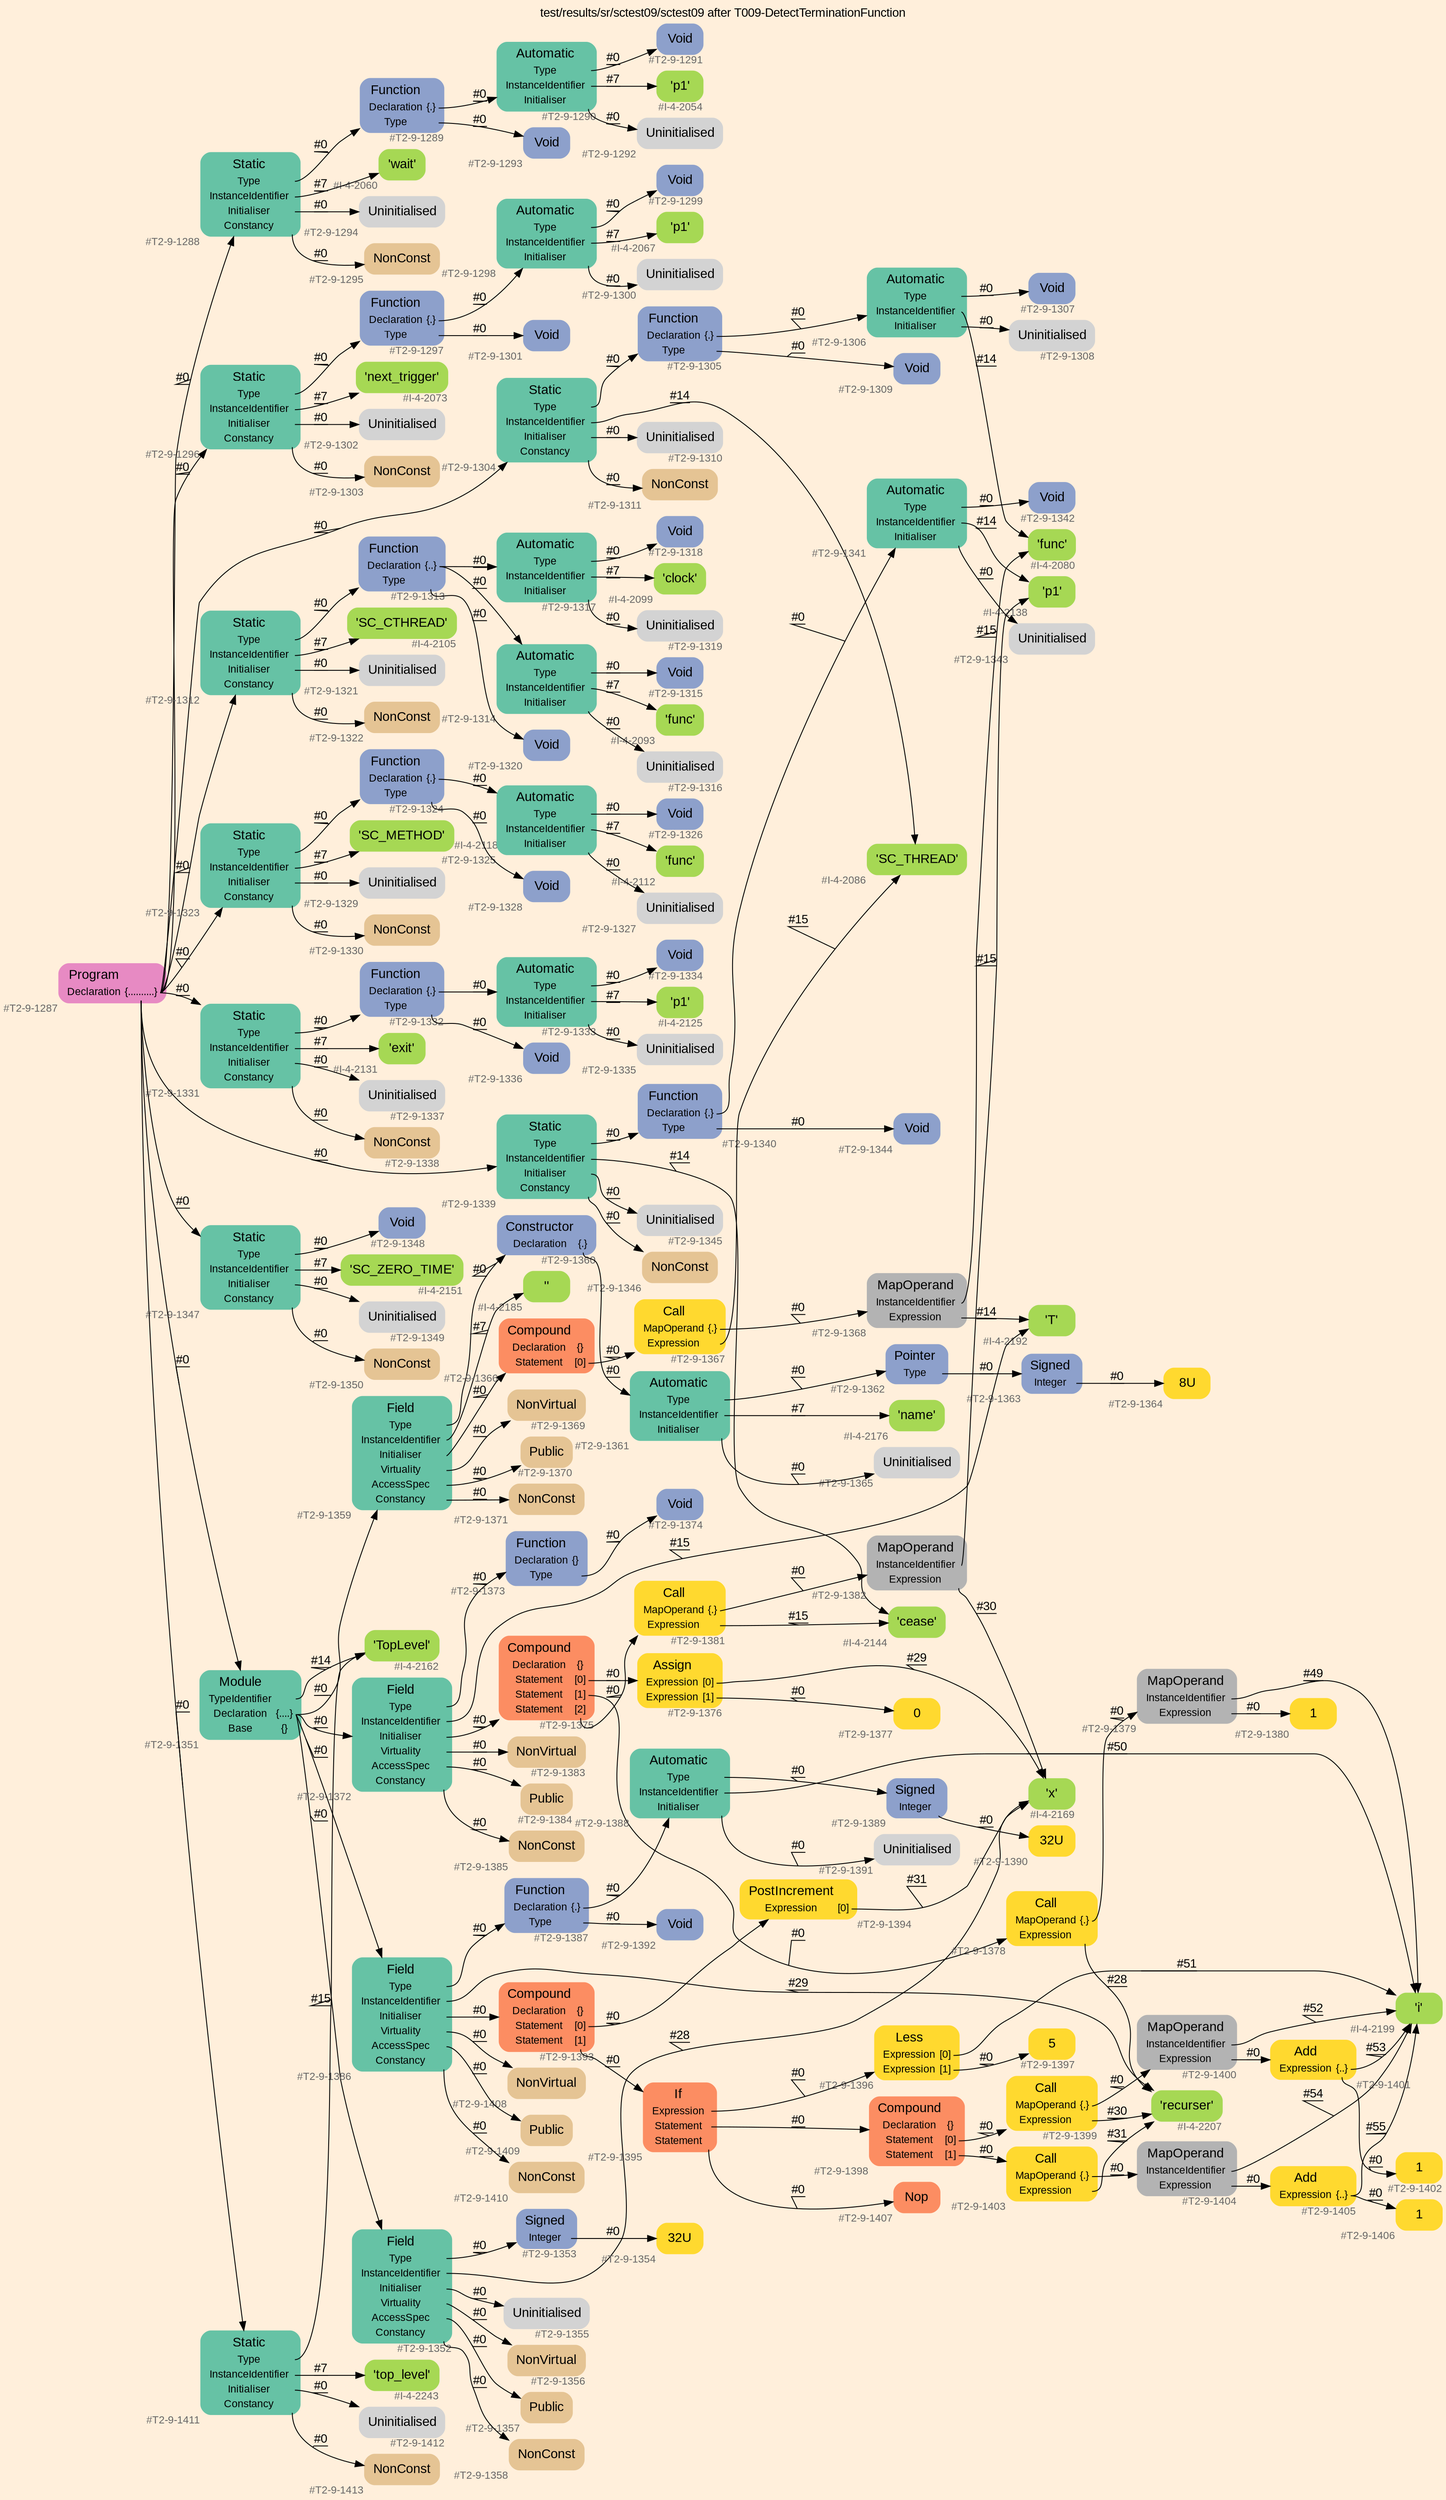 digraph "test/results/sr/sctest09/sctest09 after T009-DetectTerminationFunction" {
label = "test/results/sr/sctest09/sctest09 after T009-DetectTerminationFunction"
labelloc = t
graph [
    rankdir = "LR"
    ranksep = 0.3
    bgcolor = antiquewhite1
    color = black
    fontcolor = black
    fontname = "Arial"
];
node [
    fontname = "Arial"
];
edge [
    fontname = "Arial"
];

// -------------------- node figure --------------------
// -------- block #T2-9-1287 ----------
"#T2-9-1287" [
    fillcolor = "/set28/4"
    xlabel = "#T2-9-1287"
    fontsize = "12"
    fontcolor = grey40
    shape = "plaintext"
    label = <<TABLE BORDER="0" CELLBORDER="0" CELLSPACING="0">
     <TR><TD><FONT COLOR="black" POINT-SIZE="15">Program</FONT></TD></TR>
     <TR><TD><FONT COLOR="black" POINT-SIZE="12">Declaration</FONT></TD><TD PORT="port0"><FONT COLOR="black" POINT-SIZE="12">{..........}</FONT></TD></TR>
    </TABLE>>
    style = "rounded,filled"
];

// -------- block #T2-9-1288 ----------
"#T2-9-1288" [
    fillcolor = "/set28/1"
    xlabel = "#T2-9-1288"
    fontsize = "12"
    fontcolor = grey40
    shape = "plaintext"
    label = <<TABLE BORDER="0" CELLBORDER="0" CELLSPACING="0">
     <TR><TD><FONT COLOR="black" POINT-SIZE="15">Static</FONT></TD></TR>
     <TR><TD><FONT COLOR="black" POINT-SIZE="12">Type</FONT></TD><TD PORT="port0"></TD></TR>
     <TR><TD><FONT COLOR="black" POINT-SIZE="12">InstanceIdentifier</FONT></TD><TD PORT="port1"></TD></TR>
     <TR><TD><FONT COLOR="black" POINT-SIZE="12">Initialiser</FONT></TD><TD PORT="port2"></TD></TR>
     <TR><TD><FONT COLOR="black" POINT-SIZE="12">Constancy</FONT></TD><TD PORT="port3"></TD></TR>
    </TABLE>>
    style = "rounded,filled"
];

// -------- block #T2-9-1289 ----------
"#T2-9-1289" [
    fillcolor = "/set28/3"
    xlabel = "#T2-9-1289"
    fontsize = "12"
    fontcolor = grey40
    shape = "plaintext"
    label = <<TABLE BORDER="0" CELLBORDER="0" CELLSPACING="0">
     <TR><TD><FONT COLOR="black" POINT-SIZE="15">Function</FONT></TD></TR>
     <TR><TD><FONT COLOR="black" POINT-SIZE="12">Declaration</FONT></TD><TD PORT="port0"><FONT COLOR="black" POINT-SIZE="12">{.}</FONT></TD></TR>
     <TR><TD><FONT COLOR="black" POINT-SIZE="12">Type</FONT></TD><TD PORT="port1"></TD></TR>
    </TABLE>>
    style = "rounded,filled"
];

// -------- block #T2-9-1290 ----------
"#T2-9-1290" [
    fillcolor = "/set28/1"
    xlabel = "#T2-9-1290"
    fontsize = "12"
    fontcolor = grey40
    shape = "plaintext"
    label = <<TABLE BORDER="0" CELLBORDER="0" CELLSPACING="0">
     <TR><TD><FONT COLOR="black" POINT-SIZE="15">Automatic</FONT></TD></TR>
     <TR><TD><FONT COLOR="black" POINT-SIZE="12">Type</FONT></TD><TD PORT="port0"></TD></TR>
     <TR><TD><FONT COLOR="black" POINT-SIZE="12">InstanceIdentifier</FONT></TD><TD PORT="port1"></TD></TR>
     <TR><TD><FONT COLOR="black" POINT-SIZE="12">Initialiser</FONT></TD><TD PORT="port2"></TD></TR>
    </TABLE>>
    style = "rounded,filled"
];

// -------- block #T2-9-1291 ----------
"#T2-9-1291" [
    fillcolor = "/set28/3"
    xlabel = "#T2-9-1291"
    fontsize = "12"
    fontcolor = grey40
    shape = "plaintext"
    label = <<TABLE BORDER="0" CELLBORDER="0" CELLSPACING="0">
     <TR><TD><FONT COLOR="black" POINT-SIZE="15">Void</FONT></TD></TR>
    </TABLE>>
    style = "rounded,filled"
];

// -------- block #I-4-2054 ----------
"#I-4-2054" [
    fillcolor = "/set28/5"
    xlabel = "#I-4-2054"
    fontsize = "12"
    fontcolor = grey40
    shape = "plaintext"
    label = <<TABLE BORDER="0" CELLBORDER="0" CELLSPACING="0">
     <TR><TD><FONT COLOR="black" POINT-SIZE="15">'p1'</FONT></TD></TR>
    </TABLE>>
    style = "rounded,filled"
];

// -------- block #T2-9-1292 ----------
"#T2-9-1292" [
    xlabel = "#T2-9-1292"
    fontsize = "12"
    fontcolor = grey40
    shape = "plaintext"
    label = <<TABLE BORDER="0" CELLBORDER="0" CELLSPACING="0">
     <TR><TD><FONT COLOR="black" POINT-SIZE="15">Uninitialised</FONT></TD></TR>
    </TABLE>>
    style = "rounded,filled"
];

// -------- block #T2-9-1293 ----------
"#T2-9-1293" [
    fillcolor = "/set28/3"
    xlabel = "#T2-9-1293"
    fontsize = "12"
    fontcolor = grey40
    shape = "plaintext"
    label = <<TABLE BORDER="0" CELLBORDER="0" CELLSPACING="0">
     <TR><TD><FONT COLOR="black" POINT-SIZE="15">Void</FONT></TD></TR>
    </TABLE>>
    style = "rounded,filled"
];

// -------- block #I-4-2060 ----------
"#I-4-2060" [
    fillcolor = "/set28/5"
    xlabel = "#I-4-2060"
    fontsize = "12"
    fontcolor = grey40
    shape = "plaintext"
    label = <<TABLE BORDER="0" CELLBORDER="0" CELLSPACING="0">
     <TR><TD><FONT COLOR="black" POINT-SIZE="15">'wait'</FONT></TD></TR>
    </TABLE>>
    style = "rounded,filled"
];

// -------- block #T2-9-1294 ----------
"#T2-9-1294" [
    xlabel = "#T2-9-1294"
    fontsize = "12"
    fontcolor = grey40
    shape = "plaintext"
    label = <<TABLE BORDER="0" CELLBORDER="0" CELLSPACING="0">
     <TR><TD><FONT COLOR="black" POINT-SIZE="15">Uninitialised</FONT></TD></TR>
    </TABLE>>
    style = "rounded,filled"
];

// -------- block #T2-9-1295 ----------
"#T2-9-1295" [
    fillcolor = "/set28/7"
    xlabel = "#T2-9-1295"
    fontsize = "12"
    fontcolor = grey40
    shape = "plaintext"
    label = <<TABLE BORDER="0" CELLBORDER="0" CELLSPACING="0">
     <TR><TD><FONT COLOR="black" POINT-SIZE="15">NonConst</FONT></TD></TR>
    </TABLE>>
    style = "rounded,filled"
];

// -------- block #T2-9-1296 ----------
"#T2-9-1296" [
    fillcolor = "/set28/1"
    xlabel = "#T2-9-1296"
    fontsize = "12"
    fontcolor = grey40
    shape = "plaintext"
    label = <<TABLE BORDER="0" CELLBORDER="0" CELLSPACING="0">
     <TR><TD><FONT COLOR="black" POINT-SIZE="15">Static</FONT></TD></TR>
     <TR><TD><FONT COLOR="black" POINT-SIZE="12">Type</FONT></TD><TD PORT="port0"></TD></TR>
     <TR><TD><FONT COLOR="black" POINT-SIZE="12">InstanceIdentifier</FONT></TD><TD PORT="port1"></TD></TR>
     <TR><TD><FONT COLOR="black" POINT-SIZE="12">Initialiser</FONT></TD><TD PORT="port2"></TD></TR>
     <TR><TD><FONT COLOR="black" POINT-SIZE="12">Constancy</FONT></TD><TD PORT="port3"></TD></TR>
    </TABLE>>
    style = "rounded,filled"
];

// -------- block #T2-9-1297 ----------
"#T2-9-1297" [
    fillcolor = "/set28/3"
    xlabel = "#T2-9-1297"
    fontsize = "12"
    fontcolor = grey40
    shape = "plaintext"
    label = <<TABLE BORDER="0" CELLBORDER="0" CELLSPACING="0">
     <TR><TD><FONT COLOR="black" POINT-SIZE="15">Function</FONT></TD></TR>
     <TR><TD><FONT COLOR="black" POINT-SIZE="12">Declaration</FONT></TD><TD PORT="port0"><FONT COLOR="black" POINT-SIZE="12">{.}</FONT></TD></TR>
     <TR><TD><FONT COLOR="black" POINT-SIZE="12">Type</FONT></TD><TD PORT="port1"></TD></TR>
    </TABLE>>
    style = "rounded,filled"
];

// -------- block #T2-9-1298 ----------
"#T2-9-1298" [
    fillcolor = "/set28/1"
    xlabel = "#T2-9-1298"
    fontsize = "12"
    fontcolor = grey40
    shape = "plaintext"
    label = <<TABLE BORDER="0" CELLBORDER="0" CELLSPACING="0">
     <TR><TD><FONT COLOR="black" POINT-SIZE="15">Automatic</FONT></TD></TR>
     <TR><TD><FONT COLOR="black" POINT-SIZE="12">Type</FONT></TD><TD PORT="port0"></TD></TR>
     <TR><TD><FONT COLOR="black" POINT-SIZE="12">InstanceIdentifier</FONT></TD><TD PORT="port1"></TD></TR>
     <TR><TD><FONT COLOR="black" POINT-SIZE="12">Initialiser</FONT></TD><TD PORT="port2"></TD></TR>
    </TABLE>>
    style = "rounded,filled"
];

// -------- block #T2-9-1299 ----------
"#T2-9-1299" [
    fillcolor = "/set28/3"
    xlabel = "#T2-9-1299"
    fontsize = "12"
    fontcolor = grey40
    shape = "plaintext"
    label = <<TABLE BORDER="0" CELLBORDER="0" CELLSPACING="0">
     <TR><TD><FONT COLOR="black" POINT-SIZE="15">Void</FONT></TD></TR>
    </TABLE>>
    style = "rounded,filled"
];

// -------- block #I-4-2067 ----------
"#I-4-2067" [
    fillcolor = "/set28/5"
    xlabel = "#I-4-2067"
    fontsize = "12"
    fontcolor = grey40
    shape = "plaintext"
    label = <<TABLE BORDER="0" CELLBORDER="0" CELLSPACING="0">
     <TR><TD><FONT COLOR="black" POINT-SIZE="15">'p1'</FONT></TD></TR>
    </TABLE>>
    style = "rounded,filled"
];

// -------- block #T2-9-1300 ----------
"#T2-9-1300" [
    xlabel = "#T2-9-1300"
    fontsize = "12"
    fontcolor = grey40
    shape = "plaintext"
    label = <<TABLE BORDER="0" CELLBORDER="0" CELLSPACING="0">
     <TR><TD><FONT COLOR="black" POINT-SIZE="15">Uninitialised</FONT></TD></TR>
    </TABLE>>
    style = "rounded,filled"
];

// -------- block #T2-9-1301 ----------
"#T2-9-1301" [
    fillcolor = "/set28/3"
    xlabel = "#T2-9-1301"
    fontsize = "12"
    fontcolor = grey40
    shape = "plaintext"
    label = <<TABLE BORDER="0" CELLBORDER="0" CELLSPACING="0">
     <TR><TD><FONT COLOR="black" POINT-SIZE="15">Void</FONT></TD></TR>
    </TABLE>>
    style = "rounded,filled"
];

// -------- block #I-4-2073 ----------
"#I-4-2073" [
    fillcolor = "/set28/5"
    xlabel = "#I-4-2073"
    fontsize = "12"
    fontcolor = grey40
    shape = "plaintext"
    label = <<TABLE BORDER="0" CELLBORDER="0" CELLSPACING="0">
     <TR><TD><FONT COLOR="black" POINT-SIZE="15">'next_trigger'</FONT></TD></TR>
    </TABLE>>
    style = "rounded,filled"
];

// -------- block #T2-9-1302 ----------
"#T2-9-1302" [
    xlabel = "#T2-9-1302"
    fontsize = "12"
    fontcolor = grey40
    shape = "plaintext"
    label = <<TABLE BORDER="0" CELLBORDER="0" CELLSPACING="0">
     <TR><TD><FONT COLOR="black" POINT-SIZE="15">Uninitialised</FONT></TD></TR>
    </TABLE>>
    style = "rounded,filled"
];

// -------- block #T2-9-1303 ----------
"#T2-9-1303" [
    fillcolor = "/set28/7"
    xlabel = "#T2-9-1303"
    fontsize = "12"
    fontcolor = grey40
    shape = "plaintext"
    label = <<TABLE BORDER="0" CELLBORDER="0" CELLSPACING="0">
     <TR><TD><FONT COLOR="black" POINT-SIZE="15">NonConst</FONT></TD></TR>
    </TABLE>>
    style = "rounded,filled"
];

// -------- block #T2-9-1304 ----------
"#T2-9-1304" [
    fillcolor = "/set28/1"
    xlabel = "#T2-9-1304"
    fontsize = "12"
    fontcolor = grey40
    shape = "plaintext"
    label = <<TABLE BORDER="0" CELLBORDER="0" CELLSPACING="0">
     <TR><TD><FONT COLOR="black" POINT-SIZE="15">Static</FONT></TD></TR>
     <TR><TD><FONT COLOR="black" POINT-SIZE="12">Type</FONT></TD><TD PORT="port0"></TD></TR>
     <TR><TD><FONT COLOR="black" POINT-SIZE="12">InstanceIdentifier</FONT></TD><TD PORT="port1"></TD></TR>
     <TR><TD><FONT COLOR="black" POINT-SIZE="12">Initialiser</FONT></TD><TD PORT="port2"></TD></TR>
     <TR><TD><FONT COLOR="black" POINT-SIZE="12">Constancy</FONT></TD><TD PORT="port3"></TD></TR>
    </TABLE>>
    style = "rounded,filled"
];

// -------- block #T2-9-1305 ----------
"#T2-9-1305" [
    fillcolor = "/set28/3"
    xlabel = "#T2-9-1305"
    fontsize = "12"
    fontcolor = grey40
    shape = "plaintext"
    label = <<TABLE BORDER="0" CELLBORDER="0" CELLSPACING="0">
     <TR><TD><FONT COLOR="black" POINT-SIZE="15">Function</FONT></TD></TR>
     <TR><TD><FONT COLOR="black" POINT-SIZE="12">Declaration</FONT></TD><TD PORT="port0"><FONT COLOR="black" POINT-SIZE="12">{.}</FONT></TD></TR>
     <TR><TD><FONT COLOR="black" POINT-SIZE="12">Type</FONT></TD><TD PORT="port1"></TD></TR>
    </TABLE>>
    style = "rounded,filled"
];

// -------- block #T2-9-1306 ----------
"#T2-9-1306" [
    fillcolor = "/set28/1"
    xlabel = "#T2-9-1306"
    fontsize = "12"
    fontcolor = grey40
    shape = "plaintext"
    label = <<TABLE BORDER="0" CELLBORDER="0" CELLSPACING="0">
     <TR><TD><FONT COLOR="black" POINT-SIZE="15">Automatic</FONT></TD></TR>
     <TR><TD><FONT COLOR="black" POINT-SIZE="12">Type</FONT></TD><TD PORT="port0"></TD></TR>
     <TR><TD><FONT COLOR="black" POINT-SIZE="12">InstanceIdentifier</FONT></TD><TD PORT="port1"></TD></TR>
     <TR><TD><FONT COLOR="black" POINT-SIZE="12">Initialiser</FONT></TD><TD PORT="port2"></TD></TR>
    </TABLE>>
    style = "rounded,filled"
];

// -------- block #T2-9-1307 ----------
"#T2-9-1307" [
    fillcolor = "/set28/3"
    xlabel = "#T2-9-1307"
    fontsize = "12"
    fontcolor = grey40
    shape = "plaintext"
    label = <<TABLE BORDER="0" CELLBORDER="0" CELLSPACING="0">
     <TR><TD><FONT COLOR="black" POINT-SIZE="15">Void</FONT></TD></TR>
    </TABLE>>
    style = "rounded,filled"
];

// -------- block #I-4-2080 ----------
"#I-4-2080" [
    fillcolor = "/set28/5"
    xlabel = "#I-4-2080"
    fontsize = "12"
    fontcolor = grey40
    shape = "plaintext"
    label = <<TABLE BORDER="0" CELLBORDER="0" CELLSPACING="0">
     <TR><TD><FONT COLOR="black" POINT-SIZE="15">'func'</FONT></TD></TR>
    </TABLE>>
    style = "rounded,filled"
];

// -------- block #T2-9-1308 ----------
"#T2-9-1308" [
    xlabel = "#T2-9-1308"
    fontsize = "12"
    fontcolor = grey40
    shape = "plaintext"
    label = <<TABLE BORDER="0" CELLBORDER="0" CELLSPACING="0">
     <TR><TD><FONT COLOR="black" POINT-SIZE="15">Uninitialised</FONT></TD></TR>
    </TABLE>>
    style = "rounded,filled"
];

// -------- block #T2-9-1309 ----------
"#T2-9-1309" [
    fillcolor = "/set28/3"
    xlabel = "#T2-9-1309"
    fontsize = "12"
    fontcolor = grey40
    shape = "plaintext"
    label = <<TABLE BORDER="0" CELLBORDER="0" CELLSPACING="0">
     <TR><TD><FONT COLOR="black" POINT-SIZE="15">Void</FONT></TD></TR>
    </TABLE>>
    style = "rounded,filled"
];

// -------- block #I-4-2086 ----------
"#I-4-2086" [
    fillcolor = "/set28/5"
    xlabel = "#I-4-2086"
    fontsize = "12"
    fontcolor = grey40
    shape = "plaintext"
    label = <<TABLE BORDER="0" CELLBORDER="0" CELLSPACING="0">
     <TR><TD><FONT COLOR="black" POINT-SIZE="15">'SC_THREAD'</FONT></TD></TR>
    </TABLE>>
    style = "rounded,filled"
];

// -------- block #T2-9-1310 ----------
"#T2-9-1310" [
    xlabel = "#T2-9-1310"
    fontsize = "12"
    fontcolor = grey40
    shape = "plaintext"
    label = <<TABLE BORDER="0" CELLBORDER="0" CELLSPACING="0">
     <TR><TD><FONT COLOR="black" POINT-SIZE="15">Uninitialised</FONT></TD></TR>
    </TABLE>>
    style = "rounded,filled"
];

// -------- block #T2-9-1311 ----------
"#T2-9-1311" [
    fillcolor = "/set28/7"
    xlabel = "#T2-9-1311"
    fontsize = "12"
    fontcolor = grey40
    shape = "plaintext"
    label = <<TABLE BORDER="0" CELLBORDER="0" CELLSPACING="0">
     <TR><TD><FONT COLOR="black" POINT-SIZE="15">NonConst</FONT></TD></TR>
    </TABLE>>
    style = "rounded,filled"
];

// -------- block #T2-9-1312 ----------
"#T2-9-1312" [
    fillcolor = "/set28/1"
    xlabel = "#T2-9-1312"
    fontsize = "12"
    fontcolor = grey40
    shape = "plaintext"
    label = <<TABLE BORDER="0" CELLBORDER="0" CELLSPACING="0">
     <TR><TD><FONT COLOR="black" POINT-SIZE="15">Static</FONT></TD></TR>
     <TR><TD><FONT COLOR="black" POINT-SIZE="12">Type</FONT></TD><TD PORT="port0"></TD></TR>
     <TR><TD><FONT COLOR="black" POINT-SIZE="12">InstanceIdentifier</FONT></TD><TD PORT="port1"></TD></TR>
     <TR><TD><FONT COLOR="black" POINT-SIZE="12">Initialiser</FONT></TD><TD PORT="port2"></TD></TR>
     <TR><TD><FONT COLOR="black" POINT-SIZE="12">Constancy</FONT></TD><TD PORT="port3"></TD></TR>
    </TABLE>>
    style = "rounded,filled"
];

// -------- block #T2-9-1313 ----------
"#T2-9-1313" [
    fillcolor = "/set28/3"
    xlabel = "#T2-9-1313"
    fontsize = "12"
    fontcolor = grey40
    shape = "plaintext"
    label = <<TABLE BORDER="0" CELLBORDER="0" CELLSPACING="0">
     <TR><TD><FONT COLOR="black" POINT-SIZE="15">Function</FONT></TD></TR>
     <TR><TD><FONT COLOR="black" POINT-SIZE="12">Declaration</FONT></TD><TD PORT="port0"><FONT COLOR="black" POINT-SIZE="12">{..}</FONT></TD></TR>
     <TR><TD><FONT COLOR="black" POINT-SIZE="12">Type</FONT></TD><TD PORT="port1"></TD></TR>
    </TABLE>>
    style = "rounded,filled"
];

// -------- block #T2-9-1314 ----------
"#T2-9-1314" [
    fillcolor = "/set28/1"
    xlabel = "#T2-9-1314"
    fontsize = "12"
    fontcolor = grey40
    shape = "plaintext"
    label = <<TABLE BORDER="0" CELLBORDER="0" CELLSPACING="0">
     <TR><TD><FONT COLOR="black" POINT-SIZE="15">Automatic</FONT></TD></TR>
     <TR><TD><FONT COLOR="black" POINT-SIZE="12">Type</FONT></TD><TD PORT="port0"></TD></TR>
     <TR><TD><FONT COLOR="black" POINT-SIZE="12">InstanceIdentifier</FONT></TD><TD PORT="port1"></TD></TR>
     <TR><TD><FONT COLOR="black" POINT-SIZE="12">Initialiser</FONT></TD><TD PORT="port2"></TD></TR>
    </TABLE>>
    style = "rounded,filled"
];

// -------- block #T2-9-1315 ----------
"#T2-9-1315" [
    fillcolor = "/set28/3"
    xlabel = "#T2-9-1315"
    fontsize = "12"
    fontcolor = grey40
    shape = "plaintext"
    label = <<TABLE BORDER="0" CELLBORDER="0" CELLSPACING="0">
     <TR><TD><FONT COLOR="black" POINT-SIZE="15">Void</FONT></TD></TR>
    </TABLE>>
    style = "rounded,filled"
];

// -------- block #I-4-2093 ----------
"#I-4-2093" [
    fillcolor = "/set28/5"
    xlabel = "#I-4-2093"
    fontsize = "12"
    fontcolor = grey40
    shape = "plaintext"
    label = <<TABLE BORDER="0" CELLBORDER="0" CELLSPACING="0">
     <TR><TD><FONT COLOR="black" POINT-SIZE="15">'func'</FONT></TD></TR>
    </TABLE>>
    style = "rounded,filled"
];

// -------- block #T2-9-1316 ----------
"#T2-9-1316" [
    xlabel = "#T2-9-1316"
    fontsize = "12"
    fontcolor = grey40
    shape = "plaintext"
    label = <<TABLE BORDER="0" CELLBORDER="0" CELLSPACING="0">
     <TR><TD><FONT COLOR="black" POINT-SIZE="15">Uninitialised</FONT></TD></TR>
    </TABLE>>
    style = "rounded,filled"
];

// -------- block #T2-9-1317 ----------
"#T2-9-1317" [
    fillcolor = "/set28/1"
    xlabel = "#T2-9-1317"
    fontsize = "12"
    fontcolor = grey40
    shape = "plaintext"
    label = <<TABLE BORDER="0" CELLBORDER="0" CELLSPACING="0">
     <TR><TD><FONT COLOR="black" POINT-SIZE="15">Automatic</FONT></TD></TR>
     <TR><TD><FONT COLOR="black" POINT-SIZE="12">Type</FONT></TD><TD PORT="port0"></TD></TR>
     <TR><TD><FONT COLOR="black" POINT-SIZE="12">InstanceIdentifier</FONT></TD><TD PORT="port1"></TD></TR>
     <TR><TD><FONT COLOR="black" POINT-SIZE="12">Initialiser</FONT></TD><TD PORT="port2"></TD></TR>
    </TABLE>>
    style = "rounded,filled"
];

// -------- block #T2-9-1318 ----------
"#T2-9-1318" [
    fillcolor = "/set28/3"
    xlabel = "#T2-9-1318"
    fontsize = "12"
    fontcolor = grey40
    shape = "plaintext"
    label = <<TABLE BORDER="0" CELLBORDER="0" CELLSPACING="0">
     <TR><TD><FONT COLOR="black" POINT-SIZE="15">Void</FONT></TD></TR>
    </TABLE>>
    style = "rounded,filled"
];

// -------- block #I-4-2099 ----------
"#I-4-2099" [
    fillcolor = "/set28/5"
    xlabel = "#I-4-2099"
    fontsize = "12"
    fontcolor = grey40
    shape = "plaintext"
    label = <<TABLE BORDER="0" CELLBORDER="0" CELLSPACING="0">
     <TR><TD><FONT COLOR="black" POINT-SIZE="15">'clock'</FONT></TD></TR>
    </TABLE>>
    style = "rounded,filled"
];

// -------- block #T2-9-1319 ----------
"#T2-9-1319" [
    xlabel = "#T2-9-1319"
    fontsize = "12"
    fontcolor = grey40
    shape = "plaintext"
    label = <<TABLE BORDER="0" CELLBORDER="0" CELLSPACING="0">
     <TR><TD><FONT COLOR="black" POINT-SIZE="15">Uninitialised</FONT></TD></TR>
    </TABLE>>
    style = "rounded,filled"
];

// -------- block #T2-9-1320 ----------
"#T2-9-1320" [
    fillcolor = "/set28/3"
    xlabel = "#T2-9-1320"
    fontsize = "12"
    fontcolor = grey40
    shape = "plaintext"
    label = <<TABLE BORDER="0" CELLBORDER="0" CELLSPACING="0">
     <TR><TD><FONT COLOR="black" POINT-SIZE="15">Void</FONT></TD></TR>
    </TABLE>>
    style = "rounded,filled"
];

// -------- block #I-4-2105 ----------
"#I-4-2105" [
    fillcolor = "/set28/5"
    xlabel = "#I-4-2105"
    fontsize = "12"
    fontcolor = grey40
    shape = "plaintext"
    label = <<TABLE BORDER="0" CELLBORDER="0" CELLSPACING="0">
     <TR><TD><FONT COLOR="black" POINT-SIZE="15">'SC_CTHREAD'</FONT></TD></TR>
    </TABLE>>
    style = "rounded,filled"
];

// -------- block #T2-9-1321 ----------
"#T2-9-1321" [
    xlabel = "#T2-9-1321"
    fontsize = "12"
    fontcolor = grey40
    shape = "plaintext"
    label = <<TABLE BORDER="0" CELLBORDER="0" CELLSPACING="0">
     <TR><TD><FONT COLOR="black" POINT-SIZE="15">Uninitialised</FONT></TD></TR>
    </TABLE>>
    style = "rounded,filled"
];

// -------- block #T2-9-1322 ----------
"#T2-9-1322" [
    fillcolor = "/set28/7"
    xlabel = "#T2-9-1322"
    fontsize = "12"
    fontcolor = grey40
    shape = "plaintext"
    label = <<TABLE BORDER="0" CELLBORDER="0" CELLSPACING="0">
     <TR><TD><FONT COLOR="black" POINT-SIZE="15">NonConst</FONT></TD></TR>
    </TABLE>>
    style = "rounded,filled"
];

// -------- block #T2-9-1323 ----------
"#T2-9-1323" [
    fillcolor = "/set28/1"
    xlabel = "#T2-9-1323"
    fontsize = "12"
    fontcolor = grey40
    shape = "plaintext"
    label = <<TABLE BORDER="0" CELLBORDER="0" CELLSPACING="0">
     <TR><TD><FONT COLOR="black" POINT-SIZE="15">Static</FONT></TD></TR>
     <TR><TD><FONT COLOR="black" POINT-SIZE="12">Type</FONT></TD><TD PORT="port0"></TD></TR>
     <TR><TD><FONT COLOR="black" POINT-SIZE="12">InstanceIdentifier</FONT></TD><TD PORT="port1"></TD></TR>
     <TR><TD><FONT COLOR="black" POINT-SIZE="12">Initialiser</FONT></TD><TD PORT="port2"></TD></TR>
     <TR><TD><FONT COLOR="black" POINT-SIZE="12">Constancy</FONT></TD><TD PORT="port3"></TD></TR>
    </TABLE>>
    style = "rounded,filled"
];

// -------- block #T2-9-1324 ----------
"#T2-9-1324" [
    fillcolor = "/set28/3"
    xlabel = "#T2-9-1324"
    fontsize = "12"
    fontcolor = grey40
    shape = "plaintext"
    label = <<TABLE BORDER="0" CELLBORDER="0" CELLSPACING="0">
     <TR><TD><FONT COLOR="black" POINT-SIZE="15">Function</FONT></TD></TR>
     <TR><TD><FONT COLOR="black" POINT-SIZE="12">Declaration</FONT></TD><TD PORT="port0"><FONT COLOR="black" POINT-SIZE="12">{.}</FONT></TD></TR>
     <TR><TD><FONT COLOR="black" POINT-SIZE="12">Type</FONT></TD><TD PORT="port1"></TD></TR>
    </TABLE>>
    style = "rounded,filled"
];

// -------- block #T2-9-1325 ----------
"#T2-9-1325" [
    fillcolor = "/set28/1"
    xlabel = "#T2-9-1325"
    fontsize = "12"
    fontcolor = grey40
    shape = "plaintext"
    label = <<TABLE BORDER="0" CELLBORDER="0" CELLSPACING="0">
     <TR><TD><FONT COLOR="black" POINT-SIZE="15">Automatic</FONT></TD></TR>
     <TR><TD><FONT COLOR="black" POINT-SIZE="12">Type</FONT></TD><TD PORT="port0"></TD></TR>
     <TR><TD><FONT COLOR="black" POINT-SIZE="12">InstanceIdentifier</FONT></TD><TD PORT="port1"></TD></TR>
     <TR><TD><FONT COLOR="black" POINT-SIZE="12">Initialiser</FONT></TD><TD PORT="port2"></TD></TR>
    </TABLE>>
    style = "rounded,filled"
];

// -------- block #T2-9-1326 ----------
"#T2-9-1326" [
    fillcolor = "/set28/3"
    xlabel = "#T2-9-1326"
    fontsize = "12"
    fontcolor = grey40
    shape = "plaintext"
    label = <<TABLE BORDER="0" CELLBORDER="0" CELLSPACING="0">
     <TR><TD><FONT COLOR="black" POINT-SIZE="15">Void</FONT></TD></TR>
    </TABLE>>
    style = "rounded,filled"
];

// -------- block #I-4-2112 ----------
"#I-4-2112" [
    fillcolor = "/set28/5"
    xlabel = "#I-4-2112"
    fontsize = "12"
    fontcolor = grey40
    shape = "plaintext"
    label = <<TABLE BORDER="0" CELLBORDER="0" CELLSPACING="0">
     <TR><TD><FONT COLOR="black" POINT-SIZE="15">'func'</FONT></TD></TR>
    </TABLE>>
    style = "rounded,filled"
];

// -------- block #T2-9-1327 ----------
"#T2-9-1327" [
    xlabel = "#T2-9-1327"
    fontsize = "12"
    fontcolor = grey40
    shape = "plaintext"
    label = <<TABLE BORDER="0" CELLBORDER="0" CELLSPACING="0">
     <TR><TD><FONT COLOR="black" POINT-SIZE="15">Uninitialised</FONT></TD></TR>
    </TABLE>>
    style = "rounded,filled"
];

// -------- block #T2-9-1328 ----------
"#T2-9-1328" [
    fillcolor = "/set28/3"
    xlabel = "#T2-9-1328"
    fontsize = "12"
    fontcolor = grey40
    shape = "plaintext"
    label = <<TABLE BORDER="0" CELLBORDER="0" CELLSPACING="0">
     <TR><TD><FONT COLOR="black" POINT-SIZE="15">Void</FONT></TD></TR>
    </TABLE>>
    style = "rounded,filled"
];

// -------- block #I-4-2118 ----------
"#I-4-2118" [
    fillcolor = "/set28/5"
    xlabel = "#I-4-2118"
    fontsize = "12"
    fontcolor = grey40
    shape = "plaintext"
    label = <<TABLE BORDER="0" CELLBORDER="0" CELLSPACING="0">
     <TR><TD><FONT COLOR="black" POINT-SIZE="15">'SC_METHOD'</FONT></TD></TR>
    </TABLE>>
    style = "rounded,filled"
];

// -------- block #T2-9-1329 ----------
"#T2-9-1329" [
    xlabel = "#T2-9-1329"
    fontsize = "12"
    fontcolor = grey40
    shape = "plaintext"
    label = <<TABLE BORDER="0" CELLBORDER="0" CELLSPACING="0">
     <TR><TD><FONT COLOR="black" POINT-SIZE="15">Uninitialised</FONT></TD></TR>
    </TABLE>>
    style = "rounded,filled"
];

// -------- block #T2-9-1330 ----------
"#T2-9-1330" [
    fillcolor = "/set28/7"
    xlabel = "#T2-9-1330"
    fontsize = "12"
    fontcolor = grey40
    shape = "plaintext"
    label = <<TABLE BORDER="0" CELLBORDER="0" CELLSPACING="0">
     <TR><TD><FONT COLOR="black" POINT-SIZE="15">NonConst</FONT></TD></TR>
    </TABLE>>
    style = "rounded,filled"
];

// -------- block #T2-9-1331 ----------
"#T2-9-1331" [
    fillcolor = "/set28/1"
    xlabel = "#T2-9-1331"
    fontsize = "12"
    fontcolor = grey40
    shape = "plaintext"
    label = <<TABLE BORDER="0" CELLBORDER="0" CELLSPACING="0">
     <TR><TD><FONT COLOR="black" POINT-SIZE="15">Static</FONT></TD></TR>
     <TR><TD><FONT COLOR="black" POINT-SIZE="12">Type</FONT></TD><TD PORT="port0"></TD></TR>
     <TR><TD><FONT COLOR="black" POINT-SIZE="12">InstanceIdentifier</FONT></TD><TD PORT="port1"></TD></TR>
     <TR><TD><FONT COLOR="black" POINT-SIZE="12">Initialiser</FONT></TD><TD PORT="port2"></TD></TR>
     <TR><TD><FONT COLOR="black" POINT-SIZE="12">Constancy</FONT></TD><TD PORT="port3"></TD></TR>
    </TABLE>>
    style = "rounded,filled"
];

// -------- block #T2-9-1332 ----------
"#T2-9-1332" [
    fillcolor = "/set28/3"
    xlabel = "#T2-9-1332"
    fontsize = "12"
    fontcolor = grey40
    shape = "plaintext"
    label = <<TABLE BORDER="0" CELLBORDER="0" CELLSPACING="0">
     <TR><TD><FONT COLOR="black" POINT-SIZE="15">Function</FONT></TD></TR>
     <TR><TD><FONT COLOR="black" POINT-SIZE="12">Declaration</FONT></TD><TD PORT="port0"><FONT COLOR="black" POINT-SIZE="12">{.}</FONT></TD></TR>
     <TR><TD><FONT COLOR="black" POINT-SIZE="12">Type</FONT></TD><TD PORT="port1"></TD></TR>
    </TABLE>>
    style = "rounded,filled"
];

// -------- block #T2-9-1333 ----------
"#T2-9-1333" [
    fillcolor = "/set28/1"
    xlabel = "#T2-9-1333"
    fontsize = "12"
    fontcolor = grey40
    shape = "plaintext"
    label = <<TABLE BORDER="0" CELLBORDER="0" CELLSPACING="0">
     <TR><TD><FONT COLOR="black" POINT-SIZE="15">Automatic</FONT></TD></TR>
     <TR><TD><FONT COLOR="black" POINT-SIZE="12">Type</FONT></TD><TD PORT="port0"></TD></TR>
     <TR><TD><FONT COLOR="black" POINT-SIZE="12">InstanceIdentifier</FONT></TD><TD PORT="port1"></TD></TR>
     <TR><TD><FONT COLOR="black" POINT-SIZE="12">Initialiser</FONT></TD><TD PORT="port2"></TD></TR>
    </TABLE>>
    style = "rounded,filled"
];

// -------- block #T2-9-1334 ----------
"#T2-9-1334" [
    fillcolor = "/set28/3"
    xlabel = "#T2-9-1334"
    fontsize = "12"
    fontcolor = grey40
    shape = "plaintext"
    label = <<TABLE BORDER="0" CELLBORDER="0" CELLSPACING="0">
     <TR><TD><FONT COLOR="black" POINT-SIZE="15">Void</FONT></TD></TR>
    </TABLE>>
    style = "rounded,filled"
];

// -------- block #I-4-2125 ----------
"#I-4-2125" [
    fillcolor = "/set28/5"
    xlabel = "#I-4-2125"
    fontsize = "12"
    fontcolor = grey40
    shape = "plaintext"
    label = <<TABLE BORDER="0" CELLBORDER="0" CELLSPACING="0">
     <TR><TD><FONT COLOR="black" POINT-SIZE="15">'p1'</FONT></TD></TR>
    </TABLE>>
    style = "rounded,filled"
];

// -------- block #T2-9-1335 ----------
"#T2-9-1335" [
    xlabel = "#T2-9-1335"
    fontsize = "12"
    fontcolor = grey40
    shape = "plaintext"
    label = <<TABLE BORDER="0" CELLBORDER="0" CELLSPACING="0">
     <TR><TD><FONT COLOR="black" POINT-SIZE="15">Uninitialised</FONT></TD></TR>
    </TABLE>>
    style = "rounded,filled"
];

// -------- block #T2-9-1336 ----------
"#T2-9-1336" [
    fillcolor = "/set28/3"
    xlabel = "#T2-9-1336"
    fontsize = "12"
    fontcolor = grey40
    shape = "plaintext"
    label = <<TABLE BORDER="0" CELLBORDER="0" CELLSPACING="0">
     <TR><TD><FONT COLOR="black" POINT-SIZE="15">Void</FONT></TD></TR>
    </TABLE>>
    style = "rounded,filled"
];

// -------- block #I-4-2131 ----------
"#I-4-2131" [
    fillcolor = "/set28/5"
    xlabel = "#I-4-2131"
    fontsize = "12"
    fontcolor = grey40
    shape = "plaintext"
    label = <<TABLE BORDER="0" CELLBORDER="0" CELLSPACING="0">
     <TR><TD><FONT COLOR="black" POINT-SIZE="15">'exit'</FONT></TD></TR>
    </TABLE>>
    style = "rounded,filled"
];

// -------- block #T2-9-1337 ----------
"#T2-9-1337" [
    xlabel = "#T2-9-1337"
    fontsize = "12"
    fontcolor = grey40
    shape = "plaintext"
    label = <<TABLE BORDER="0" CELLBORDER="0" CELLSPACING="0">
     <TR><TD><FONT COLOR="black" POINT-SIZE="15">Uninitialised</FONT></TD></TR>
    </TABLE>>
    style = "rounded,filled"
];

// -------- block #T2-9-1338 ----------
"#T2-9-1338" [
    fillcolor = "/set28/7"
    xlabel = "#T2-9-1338"
    fontsize = "12"
    fontcolor = grey40
    shape = "plaintext"
    label = <<TABLE BORDER="0" CELLBORDER="0" CELLSPACING="0">
     <TR><TD><FONT COLOR="black" POINT-SIZE="15">NonConst</FONT></TD></TR>
    </TABLE>>
    style = "rounded,filled"
];

// -------- block #T2-9-1339 ----------
"#T2-9-1339" [
    fillcolor = "/set28/1"
    xlabel = "#T2-9-1339"
    fontsize = "12"
    fontcolor = grey40
    shape = "plaintext"
    label = <<TABLE BORDER="0" CELLBORDER="0" CELLSPACING="0">
     <TR><TD><FONT COLOR="black" POINT-SIZE="15">Static</FONT></TD></TR>
     <TR><TD><FONT COLOR="black" POINT-SIZE="12">Type</FONT></TD><TD PORT="port0"></TD></TR>
     <TR><TD><FONT COLOR="black" POINT-SIZE="12">InstanceIdentifier</FONT></TD><TD PORT="port1"></TD></TR>
     <TR><TD><FONT COLOR="black" POINT-SIZE="12">Initialiser</FONT></TD><TD PORT="port2"></TD></TR>
     <TR><TD><FONT COLOR="black" POINT-SIZE="12">Constancy</FONT></TD><TD PORT="port3"></TD></TR>
    </TABLE>>
    style = "rounded,filled"
];

// -------- block #T2-9-1340 ----------
"#T2-9-1340" [
    fillcolor = "/set28/3"
    xlabel = "#T2-9-1340"
    fontsize = "12"
    fontcolor = grey40
    shape = "plaintext"
    label = <<TABLE BORDER="0" CELLBORDER="0" CELLSPACING="0">
     <TR><TD><FONT COLOR="black" POINT-SIZE="15">Function</FONT></TD></TR>
     <TR><TD><FONT COLOR="black" POINT-SIZE="12">Declaration</FONT></TD><TD PORT="port0"><FONT COLOR="black" POINT-SIZE="12">{.}</FONT></TD></TR>
     <TR><TD><FONT COLOR="black" POINT-SIZE="12">Type</FONT></TD><TD PORT="port1"></TD></TR>
    </TABLE>>
    style = "rounded,filled"
];

// -------- block #T2-9-1341 ----------
"#T2-9-1341" [
    fillcolor = "/set28/1"
    xlabel = "#T2-9-1341"
    fontsize = "12"
    fontcolor = grey40
    shape = "plaintext"
    label = <<TABLE BORDER="0" CELLBORDER="0" CELLSPACING="0">
     <TR><TD><FONT COLOR="black" POINT-SIZE="15">Automatic</FONT></TD></TR>
     <TR><TD><FONT COLOR="black" POINT-SIZE="12">Type</FONT></TD><TD PORT="port0"></TD></TR>
     <TR><TD><FONT COLOR="black" POINT-SIZE="12">InstanceIdentifier</FONT></TD><TD PORT="port1"></TD></TR>
     <TR><TD><FONT COLOR="black" POINT-SIZE="12">Initialiser</FONT></TD><TD PORT="port2"></TD></TR>
    </TABLE>>
    style = "rounded,filled"
];

// -------- block #T2-9-1342 ----------
"#T2-9-1342" [
    fillcolor = "/set28/3"
    xlabel = "#T2-9-1342"
    fontsize = "12"
    fontcolor = grey40
    shape = "plaintext"
    label = <<TABLE BORDER="0" CELLBORDER="0" CELLSPACING="0">
     <TR><TD><FONT COLOR="black" POINT-SIZE="15">Void</FONT></TD></TR>
    </TABLE>>
    style = "rounded,filled"
];

// -------- block #I-4-2138 ----------
"#I-4-2138" [
    fillcolor = "/set28/5"
    xlabel = "#I-4-2138"
    fontsize = "12"
    fontcolor = grey40
    shape = "plaintext"
    label = <<TABLE BORDER="0" CELLBORDER="0" CELLSPACING="0">
     <TR><TD><FONT COLOR="black" POINT-SIZE="15">'p1'</FONT></TD></TR>
    </TABLE>>
    style = "rounded,filled"
];

// -------- block #T2-9-1343 ----------
"#T2-9-1343" [
    xlabel = "#T2-9-1343"
    fontsize = "12"
    fontcolor = grey40
    shape = "plaintext"
    label = <<TABLE BORDER="0" CELLBORDER="0" CELLSPACING="0">
     <TR><TD><FONT COLOR="black" POINT-SIZE="15">Uninitialised</FONT></TD></TR>
    </TABLE>>
    style = "rounded,filled"
];

// -------- block #T2-9-1344 ----------
"#T2-9-1344" [
    fillcolor = "/set28/3"
    xlabel = "#T2-9-1344"
    fontsize = "12"
    fontcolor = grey40
    shape = "plaintext"
    label = <<TABLE BORDER="0" CELLBORDER="0" CELLSPACING="0">
     <TR><TD><FONT COLOR="black" POINT-SIZE="15">Void</FONT></TD></TR>
    </TABLE>>
    style = "rounded,filled"
];

// -------- block #I-4-2144 ----------
"#I-4-2144" [
    fillcolor = "/set28/5"
    xlabel = "#I-4-2144"
    fontsize = "12"
    fontcolor = grey40
    shape = "plaintext"
    label = <<TABLE BORDER="0" CELLBORDER="0" CELLSPACING="0">
     <TR><TD><FONT COLOR="black" POINT-SIZE="15">'cease'</FONT></TD></TR>
    </TABLE>>
    style = "rounded,filled"
];

// -------- block #T2-9-1345 ----------
"#T2-9-1345" [
    xlabel = "#T2-9-1345"
    fontsize = "12"
    fontcolor = grey40
    shape = "plaintext"
    label = <<TABLE BORDER="0" CELLBORDER="0" CELLSPACING="0">
     <TR><TD><FONT COLOR="black" POINT-SIZE="15">Uninitialised</FONT></TD></TR>
    </TABLE>>
    style = "rounded,filled"
];

// -------- block #T2-9-1346 ----------
"#T2-9-1346" [
    fillcolor = "/set28/7"
    xlabel = "#T2-9-1346"
    fontsize = "12"
    fontcolor = grey40
    shape = "plaintext"
    label = <<TABLE BORDER="0" CELLBORDER="0" CELLSPACING="0">
     <TR><TD><FONT COLOR="black" POINT-SIZE="15">NonConst</FONT></TD></TR>
    </TABLE>>
    style = "rounded,filled"
];

// -------- block #T2-9-1347 ----------
"#T2-9-1347" [
    fillcolor = "/set28/1"
    xlabel = "#T2-9-1347"
    fontsize = "12"
    fontcolor = grey40
    shape = "plaintext"
    label = <<TABLE BORDER="0" CELLBORDER="0" CELLSPACING="0">
     <TR><TD><FONT COLOR="black" POINT-SIZE="15">Static</FONT></TD></TR>
     <TR><TD><FONT COLOR="black" POINT-SIZE="12">Type</FONT></TD><TD PORT="port0"></TD></TR>
     <TR><TD><FONT COLOR="black" POINT-SIZE="12">InstanceIdentifier</FONT></TD><TD PORT="port1"></TD></TR>
     <TR><TD><FONT COLOR="black" POINT-SIZE="12">Initialiser</FONT></TD><TD PORT="port2"></TD></TR>
     <TR><TD><FONT COLOR="black" POINT-SIZE="12">Constancy</FONT></TD><TD PORT="port3"></TD></TR>
    </TABLE>>
    style = "rounded,filled"
];

// -------- block #T2-9-1348 ----------
"#T2-9-1348" [
    fillcolor = "/set28/3"
    xlabel = "#T2-9-1348"
    fontsize = "12"
    fontcolor = grey40
    shape = "plaintext"
    label = <<TABLE BORDER="0" CELLBORDER="0" CELLSPACING="0">
     <TR><TD><FONT COLOR="black" POINT-SIZE="15">Void</FONT></TD></TR>
    </TABLE>>
    style = "rounded,filled"
];

// -------- block #I-4-2151 ----------
"#I-4-2151" [
    fillcolor = "/set28/5"
    xlabel = "#I-4-2151"
    fontsize = "12"
    fontcolor = grey40
    shape = "plaintext"
    label = <<TABLE BORDER="0" CELLBORDER="0" CELLSPACING="0">
     <TR><TD><FONT COLOR="black" POINT-SIZE="15">'SC_ZERO_TIME'</FONT></TD></TR>
    </TABLE>>
    style = "rounded,filled"
];

// -------- block #T2-9-1349 ----------
"#T2-9-1349" [
    xlabel = "#T2-9-1349"
    fontsize = "12"
    fontcolor = grey40
    shape = "plaintext"
    label = <<TABLE BORDER="0" CELLBORDER="0" CELLSPACING="0">
     <TR><TD><FONT COLOR="black" POINT-SIZE="15">Uninitialised</FONT></TD></TR>
    </TABLE>>
    style = "rounded,filled"
];

// -------- block #T2-9-1350 ----------
"#T2-9-1350" [
    fillcolor = "/set28/7"
    xlabel = "#T2-9-1350"
    fontsize = "12"
    fontcolor = grey40
    shape = "plaintext"
    label = <<TABLE BORDER="0" CELLBORDER="0" CELLSPACING="0">
     <TR><TD><FONT COLOR="black" POINT-SIZE="15">NonConst</FONT></TD></TR>
    </TABLE>>
    style = "rounded,filled"
];

// -------- block #T2-9-1351 ----------
"#T2-9-1351" [
    fillcolor = "/set28/1"
    xlabel = "#T2-9-1351"
    fontsize = "12"
    fontcolor = grey40
    shape = "plaintext"
    label = <<TABLE BORDER="0" CELLBORDER="0" CELLSPACING="0">
     <TR><TD><FONT COLOR="black" POINT-SIZE="15">Module</FONT></TD></TR>
     <TR><TD><FONT COLOR="black" POINT-SIZE="12">TypeIdentifier</FONT></TD><TD PORT="port0"></TD></TR>
     <TR><TD><FONT COLOR="black" POINT-SIZE="12">Declaration</FONT></TD><TD PORT="port1"><FONT COLOR="black" POINT-SIZE="12">{....}</FONT></TD></TR>
     <TR><TD><FONT COLOR="black" POINT-SIZE="12">Base</FONT></TD><TD PORT="port2"><FONT COLOR="black" POINT-SIZE="12">{}</FONT></TD></TR>
    </TABLE>>
    style = "rounded,filled"
];

// -------- block #I-4-2162 ----------
"#I-4-2162" [
    fillcolor = "/set28/5"
    xlabel = "#I-4-2162"
    fontsize = "12"
    fontcolor = grey40
    shape = "plaintext"
    label = <<TABLE BORDER="0" CELLBORDER="0" CELLSPACING="0">
     <TR><TD><FONT COLOR="black" POINT-SIZE="15">'TopLevel'</FONT></TD></TR>
    </TABLE>>
    style = "rounded,filled"
];

// -------- block #T2-9-1352 ----------
"#T2-9-1352" [
    fillcolor = "/set28/1"
    xlabel = "#T2-9-1352"
    fontsize = "12"
    fontcolor = grey40
    shape = "plaintext"
    label = <<TABLE BORDER="0" CELLBORDER="0" CELLSPACING="0">
     <TR><TD><FONT COLOR="black" POINT-SIZE="15">Field</FONT></TD></TR>
     <TR><TD><FONT COLOR="black" POINT-SIZE="12">Type</FONT></TD><TD PORT="port0"></TD></TR>
     <TR><TD><FONT COLOR="black" POINT-SIZE="12">InstanceIdentifier</FONT></TD><TD PORT="port1"></TD></TR>
     <TR><TD><FONT COLOR="black" POINT-SIZE="12">Initialiser</FONT></TD><TD PORT="port2"></TD></TR>
     <TR><TD><FONT COLOR="black" POINT-SIZE="12">Virtuality</FONT></TD><TD PORT="port3"></TD></TR>
     <TR><TD><FONT COLOR="black" POINT-SIZE="12">AccessSpec</FONT></TD><TD PORT="port4"></TD></TR>
     <TR><TD><FONT COLOR="black" POINT-SIZE="12">Constancy</FONT></TD><TD PORT="port5"></TD></TR>
    </TABLE>>
    style = "rounded,filled"
];

// -------- block #T2-9-1353 ----------
"#T2-9-1353" [
    fillcolor = "/set28/3"
    xlabel = "#T2-9-1353"
    fontsize = "12"
    fontcolor = grey40
    shape = "plaintext"
    label = <<TABLE BORDER="0" CELLBORDER="0" CELLSPACING="0">
     <TR><TD><FONT COLOR="black" POINT-SIZE="15">Signed</FONT></TD></TR>
     <TR><TD><FONT COLOR="black" POINT-SIZE="12">Integer</FONT></TD><TD PORT="port0"></TD></TR>
    </TABLE>>
    style = "rounded,filled"
];

// -------- block #T2-9-1354 ----------
"#T2-9-1354" [
    fillcolor = "/set28/6"
    xlabel = "#T2-9-1354"
    fontsize = "12"
    fontcolor = grey40
    shape = "plaintext"
    label = <<TABLE BORDER="0" CELLBORDER="0" CELLSPACING="0">
     <TR><TD><FONT COLOR="black" POINT-SIZE="15">32U</FONT></TD></TR>
    </TABLE>>
    style = "rounded,filled"
];

// -------- block #I-4-2169 ----------
"#I-4-2169" [
    fillcolor = "/set28/5"
    xlabel = "#I-4-2169"
    fontsize = "12"
    fontcolor = grey40
    shape = "plaintext"
    label = <<TABLE BORDER="0" CELLBORDER="0" CELLSPACING="0">
     <TR><TD><FONT COLOR="black" POINT-SIZE="15">'x'</FONT></TD></TR>
    </TABLE>>
    style = "rounded,filled"
];

// -------- block #T2-9-1355 ----------
"#T2-9-1355" [
    xlabel = "#T2-9-1355"
    fontsize = "12"
    fontcolor = grey40
    shape = "plaintext"
    label = <<TABLE BORDER="0" CELLBORDER="0" CELLSPACING="0">
     <TR><TD><FONT COLOR="black" POINT-SIZE="15">Uninitialised</FONT></TD></TR>
    </TABLE>>
    style = "rounded,filled"
];

// -------- block #T2-9-1356 ----------
"#T2-9-1356" [
    fillcolor = "/set28/7"
    xlabel = "#T2-9-1356"
    fontsize = "12"
    fontcolor = grey40
    shape = "plaintext"
    label = <<TABLE BORDER="0" CELLBORDER="0" CELLSPACING="0">
     <TR><TD><FONT COLOR="black" POINT-SIZE="15">NonVirtual</FONT></TD></TR>
    </TABLE>>
    style = "rounded,filled"
];

// -------- block #T2-9-1357 ----------
"#T2-9-1357" [
    fillcolor = "/set28/7"
    xlabel = "#T2-9-1357"
    fontsize = "12"
    fontcolor = grey40
    shape = "plaintext"
    label = <<TABLE BORDER="0" CELLBORDER="0" CELLSPACING="0">
     <TR><TD><FONT COLOR="black" POINT-SIZE="15">Public</FONT></TD></TR>
    </TABLE>>
    style = "rounded,filled"
];

// -------- block #T2-9-1358 ----------
"#T2-9-1358" [
    fillcolor = "/set28/7"
    xlabel = "#T2-9-1358"
    fontsize = "12"
    fontcolor = grey40
    shape = "plaintext"
    label = <<TABLE BORDER="0" CELLBORDER="0" CELLSPACING="0">
     <TR><TD><FONT COLOR="black" POINT-SIZE="15">NonConst</FONT></TD></TR>
    </TABLE>>
    style = "rounded,filled"
];

// -------- block #T2-9-1359 ----------
"#T2-9-1359" [
    fillcolor = "/set28/1"
    xlabel = "#T2-9-1359"
    fontsize = "12"
    fontcolor = grey40
    shape = "plaintext"
    label = <<TABLE BORDER="0" CELLBORDER="0" CELLSPACING="0">
     <TR><TD><FONT COLOR="black" POINT-SIZE="15">Field</FONT></TD></TR>
     <TR><TD><FONT COLOR="black" POINT-SIZE="12">Type</FONT></TD><TD PORT="port0"></TD></TR>
     <TR><TD><FONT COLOR="black" POINT-SIZE="12">InstanceIdentifier</FONT></TD><TD PORT="port1"></TD></TR>
     <TR><TD><FONT COLOR="black" POINT-SIZE="12">Initialiser</FONT></TD><TD PORT="port2"></TD></TR>
     <TR><TD><FONT COLOR="black" POINT-SIZE="12">Virtuality</FONT></TD><TD PORT="port3"></TD></TR>
     <TR><TD><FONT COLOR="black" POINT-SIZE="12">AccessSpec</FONT></TD><TD PORT="port4"></TD></TR>
     <TR><TD><FONT COLOR="black" POINT-SIZE="12">Constancy</FONT></TD><TD PORT="port5"></TD></TR>
    </TABLE>>
    style = "rounded,filled"
];

// -------- block #T2-9-1360 ----------
"#T2-9-1360" [
    fillcolor = "/set28/3"
    xlabel = "#T2-9-1360"
    fontsize = "12"
    fontcolor = grey40
    shape = "plaintext"
    label = <<TABLE BORDER="0" CELLBORDER="0" CELLSPACING="0">
     <TR><TD><FONT COLOR="black" POINT-SIZE="15">Constructor</FONT></TD></TR>
     <TR><TD><FONT COLOR="black" POINT-SIZE="12">Declaration</FONT></TD><TD PORT="port0"><FONT COLOR="black" POINT-SIZE="12">{.}</FONT></TD></TR>
    </TABLE>>
    style = "rounded,filled"
];

// -------- block #T2-9-1361 ----------
"#T2-9-1361" [
    fillcolor = "/set28/1"
    xlabel = "#T2-9-1361"
    fontsize = "12"
    fontcolor = grey40
    shape = "plaintext"
    label = <<TABLE BORDER="0" CELLBORDER="0" CELLSPACING="0">
     <TR><TD><FONT COLOR="black" POINT-SIZE="15">Automatic</FONT></TD></TR>
     <TR><TD><FONT COLOR="black" POINT-SIZE="12">Type</FONT></TD><TD PORT="port0"></TD></TR>
     <TR><TD><FONT COLOR="black" POINT-SIZE="12">InstanceIdentifier</FONT></TD><TD PORT="port1"></TD></TR>
     <TR><TD><FONT COLOR="black" POINT-SIZE="12">Initialiser</FONT></TD><TD PORT="port2"></TD></TR>
    </TABLE>>
    style = "rounded,filled"
];

// -------- block #T2-9-1362 ----------
"#T2-9-1362" [
    fillcolor = "/set28/3"
    xlabel = "#T2-9-1362"
    fontsize = "12"
    fontcolor = grey40
    shape = "plaintext"
    label = <<TABLE BORDER="0" CELLBORDER="0" CELLSPACING="0">
     <TR><TD><FONT COLOR="black" POINT-SIZE="15">Pointer</FONT></TD></TR>
     <TR><TD><FONT COLOR="black" POINT-SIZE="12">Type</FONT></TD><TD PORT="port0"></TD></TR>
    </TABLE>>
    style = "rounded,filled"
];

// -------- block #T2-9-1363 ----------
"#T2-9-1363" [
    fillcolor = "/set28/3"
    xlabel = "#T2-9-1363"
    fontsize = "12"
    fontcolor = grey40
    shape = "plaintext"
    label = <<TABLE BORDER="0" CELLBORDER="0" CELLSPACING="0">
     <TR><TD><FONT COLOR="black" POINT-SIZE="15">Signed</FONT></TD></TR>
     <TR><TD><FONT COLOR="black" POINT-SIZE="12">Integer</FONT></TD><TD PORT="port0"></TD></TR>
    </TABLE>>
    style = "rounded,filled"
];

// -------- block #T2-9-1364 ----------
"#T2-9-1364" [
    fillcolor = "/set28/6"
    xlabel = "#T2-9-1364"
    fontsize = "12"
    fontcolor = grey40
    shape = "plaintext"
    label = <<TABLE BORDER="0" CELLBORDER="0" CELLSPACING="0">
     <TR><TD><FONT COLOR="black" POINT-SIZE="15">8U</FONT></TD></TR>
    </TABLE>>
    style = "rounded,filled"
];

// -------- block #I-4-2176 ----------
"#I-4-2176" [
    fillcolor = "/set28/5"
    xlabel = "#I-4-2176"
    fontsize = "12"
    fontcolor = grey40
    shape = "plaintext"
    label = <<TABLE BORDER="0" CELLBORDER="0" CELLSPACING="0">
     <TR><TD><FONT COLOR="black" POINT-SIZE="15">'name'</FONT></TD></TR>
    </TABLE>>
    style = "rounded,filled"
];

// -------- block #T2-9-1365 ----------
"#T2-9-1365" [
    xlabel = "#T2-9-1365"
    fontsize = "12"
    fontcolor = grey40
    shape = "plaintext"
    label = <<TABLE BORDER="0" CELLBORDER="0" CELLSPACING="0">
     <TR><TD><FONT COLOR="black" POINT-SIZE="15">Uninitialised</FONT></TD></TR>
    </TABLE>>
    style = "rounded,filled"
];

// -------- block #I-4-2185 ----------
"#I-4-2185" [
    fillcolor = "/set28/5"
    xlabel = "#I-4-2185"
    fontsize = "12"
    fontcolor = grey40
    shape = "plaintext"
    label = <<TABLE BORDER="0" CELLBORDER="0" CELLSPACING="0">
     <TR><TD><FONT COLOR="black" POINT-SIZE="15">''</FONT></TD></TR>
    </TABLE>>
    style = "rounded,filled"
];

// -------- block #T2-9-1366 ----------
"#T2-9-1366" [
    fillcolor = "/set28/2"
    xlabel = "#T2-9-1366"
    fontsize = "12"
    fontcolor = grey40
    shape = "plaintext"
    label = <<TABLE BORDER="0" CELLBORDER="0" CELLSPACING="0">
     <TR><TD><FONT COLOR="black" POINT-SIZE="15">Compound</FONT></TD></TR>
     <TR><TD><FONT COLOR="black" POINT-SIZE="12">Declaration</FONT></TD><TD PORT="port0"><FONT COLOR="black" POINT-SIZE="12">{}</FONT></TD></TR>
     <TR><TD><FONT COLOR="black" POINT-SIZE="12">Statement</FONT></TD><TD PORT="port1"><FONT COLOR="black" POINT-SIZE="12">[0]</FONT></TD></TR>
    </TABLE>>
    style = "rounded,filled"
];

// -------- block #T2-9-1367 ----------
"#T2-9-1367" [
    fillcolor = "/set28/6"
    xlabel = "#T2-9-1367"
    fontsize = "12"
    fontcolor = grey40
    shape = "plaintext"
    label = <<TABLE BORDER="0" CELLBORDER="0" CELLSPACING="0">
     <TR><TD><FONT COLOR="black" POINT-SIZE="15">Call</FONT></TD></TR>
     <TR><TD><FONT COLOR="black" POINT-SIZE="12">MapOperand</FONT></TD><TD PORT="port0"><FONT COLOR="black" POINT-SIZE="12">{.}</FONT></TD></TR>
     <TR><TD><FONT COLOR="black" POINT-SIZE="12">Expression</FONT></TD><TD PORT="port1"></TD></TR>
    </TABLE>>
    style = "rounded,filled"
];

// -------- block #T2-9-1368 ----------
"#T2-9-1368" [
    fillcolor = "/set28/8"
    xlabel = "#T2-9-1368"
    fontsize = "12"
    fontcolor = grey40
    shape = "plaintext"
    label = <<TABLE BORDER="0" CELLBORDER="0" CELLSPACING="0">
     <TR><TD><FONT COLOR="black" POINT-SIZE="15">MapOperand</FONT></TD></TR>
     <TR><TD><FONT COLOR="black" POINT-SIZE="12">InstanceIdentifier</FONT></TD><TD PORT="port0"></TD></TR>
     <TR><TD><FONT COLOR="black" POINT-SIZE="12">Expression</FONT></TD><TD PORT="port1"></TD></TR>
    </TABLE>>
    style = "rounded,filled"
];

// -------- block #I-4-2192 ----------
"#I-4-2192" [
    fillcolor = "/set28/5"
    xlabel = "#I-4-2192"
    fontsize = "12"
    fontcolor = grey40
    shape = "plaintext"
    label = <<TABLE BORDER="0" CELLBORDER="0" CELLSPACING="0">
     <TR><TD><FONT COLOR="black" POINT-SIZE="15">'T'</FONT></TD></TR>
    </TABLE>>
    style = "rounded,filled"
];

// -------- block #T2-9-1369 ----------
"#T2-9-1369" [
    fillcolor = "/set28/7"
    xlabel = "#T2-9-1369"
    fontsize = "12"
    fontcolor = grey40
    shape = "plaintext"
    label = <<TABLE BORDER="0" CELLBORDER="0" CELLSPACING="0">
     <TR><TD><FONT COLOR="black" POINT-SIZE="15">NonVirtual</FONT></TD></TR>
    </TABLE>>
    style = "rounded,filled"
];

// -------- block #T2-9-1370 ----------
"#T2-9-1370" [
    fillcolor = "/set28/7"
    xlabel = "#T2-9-1370"
    fontsize = "12"
    fontcolor = grey40
    shape = "plaintext"
    label = <<TABLE BORDER="0" CELLBORDER="0" CELLSPACING="0">
     <TR><TD><FONT COLOR="black" POINT-SIZE="15">Public</FONT></TD></TR>
    </TABLE>>
    style = "rounded,filled"
];

// -------- block #T2-9-1371 ----------
"#T2-9-1371" [
    fillcolor = "/set28/7"
    xlabel = "#T2-9-1371"
    fontsize = "12"
    fontcolor = grey40
    shape = "plaintext"
    label = <<TABLE BORDER="0" CELLBORDER="0" CELLSPACING="0">
     <TR><TD><FONT COLOR="black" POINT-SIZE="15">NonConst</FONT></TD></TR>
    </TABLE>>
    style = "rounded,filled"
];

// -------- block #T2-9-1372 ----------
"#T2-9-1372" [
    fillcolor = "/set28/1"
    xlabel = "#T2-9-1372"
    fontsize = "12"
    fontcolor = grey40
    shape = "plaintext"
    label = <<TABLE BORDER="0" CELLBORDER="0" CELLSPACING="0">
     <TR><TD><FONT COLOR="black" POINT-SIZE="15">Field</FONT></TD></TR>
     <TR><TD><FONT COLOR="black" POINT-SIZE="12">Type</FONT></TD><TD PORT="port0"></TD></TR>
     <TR><TD><FONT COLOR="black" POINT-SIZE="12">InstanceIdentifier</FONT></TD><TD PORT="port1"></TD></TR>
     <TR><TD><FONT COLOR="black" POINT-SIZE="12">Initialiser</FONT></TD><TD PORT="port2"></TD></TR>
     <TR><TD><FONT COLOR="black" POINT-SIZE="12">Virtuality</FONT></TD><TD PORT="port3"></TD></TR>
     <TR><TD><FONT COLOR="black" POINT-SIZE="12">AccessSpec</FONT></TD><TD PORT="port4"></TD></TR>
     <TR><TD><FONT COLOR="black" POINT-SIZE="12">Constancy</FONT></TD><TD PORT="port5"></TD></TR>
    </TABLE>>
    style = "rounded,filled"
];

// -------- block #T2-9-1373 ----------
"#T2-9-1373" [
    fillcolor = "/set28/3"
    xlabel = "#T2-9-1373"
    fontsize = "12"
    fontcolor = grey40
    shape = "plaintext"
    label = <<TABLE BORDER="0" CELLBORDER="0" CELLSPACING="0">
     <TR><TD><FONT COLOR="black" POINT-SIZE="15">Function</FONT></TD></TR>
     <TR><TD><FONT COLOR="black" POINT-SIZE="12">Declaration</FONT></TD><TD PORT="port0"><FONT COLOR="black" POINT-SIZE="12">{}</FONT></TD></TR>
     <TR><TD><FONT COLOR="black" POINT-SIZE="12">Type</FONT></TD><TD PORT="port1"></TD></TR>
    </TABLE>>
    style = "rounded,filled"
];

// -------- block #T2-9-1374 ----------
"#T2-9-1374" [
    fillcolor = "/set28/3"
    xlabel = "#T2-9-1374"
    fontsize = "12"
    fontcolor = grey40
    shape = "plaintext"
    label = <<TABLE BORDER="0" CELLBORDER="0" CELLSPACING="0">
     <TR><TD><FONT COLOR="black" POINT-SIZE="15">Void</FONT></TD></TR>
    </TABLE>>
    style = "rounded,filled"
];

// -------- block #T2-9-1375 ----------
"#T2-9-1375" [
    fillcolor = "/set28/2"
    xlabel = "#T2-9-1375"
    fontsize = "12"
    fontcolor = grey40
    shape = "plaintext"
    label = <<TABLE BORDER="0" CELLBORDER="0" CELLSPACING="0">
     <TR><TD><FONT COLOR="black" POINT-SIZE="15">Compound</FONT></TD></TR>
     <TR><TD><FONT COLOR="black" POINT-SIZE="12">Declaration</FONT></TD><TD PORT="port0"><FONT COLOR="black" POINT-SIZE="12">{}</FONT></TD></TR>
     <TR><TD><FONT COLOR="black" POINT-SIZE="12">Statement</FONT></TD><TD PORT="port1"><FONT COLOR="black" POINT-SIZE="12">[0]</FONT></TD></TR>
     <TR><TD><FONT COLOR="black" POINT-SIZE="12">Statement</FONT></TD><TD PORT="port2"><FONT COLOR="black" POINT-SIZE="12">[1]</FONT></TD></TR>
     <TR><TD><FONT COLOR="black" POINT-SIZE="12">Statement</FONT></TD><TD PORT="port3"><FONT COLOR="black" POINT-SIZE="12">[2]</FONT></TD></TR>
    </TABLE>>
    style = "rounded,filled"
];

// -------- block #T2-9-1376 ----------
"#T2-9-1376" [
    fillcolor = "/set28/6"
    xlabel = "#T2-9-1376"
    fontsize = "12"
    fontcolor = grey40
    shape = "plaintext"
    label = <<TABLE BORDER="0" CELLBORDER="0" CELLSPACING="0">
     <TR><TD><FONT COLOR="black" POINT-SIZE="15">Assign</FONT></TD></TR>
     <TR><TD><FONT COLOR="black" POINT-SIZE="12">Expression</FONT></TD><TD PORT="port0"><FONT COLOR="black" POINT-SIZE="12">[0]</FONT></TD></TR>
     <TR><TD><FONT COLOR="black" POINT-SIZE="12">Expression</FONT></TD><TD PORT="port1"><FONT COLOR="black" POINT-SIZE="12">[1]</FONT></TD></TR>
    </TABLE>>
    style = "rounded,filled"
];

// -------- block #T2-9-1377 ----------
"#T2-9-1377" [
    fillcolor = "/set28/6"
    xlabel = "#T2-9-1377"
    fontsize = "12"
    fontcolor = grey40
    shape = "plaintext"
    label = <<TABLE BORDER="0" CELLBORDER="0" CELLSPACING="0">
     <TR><TD><FONT COLOR="black" POINT-SIZE="15">0</FONT></TD></TR>
    </TABLE>>
    style = "rounded,filled"
];

// -------- block #T2-9-1378 ----------
"#T2-9-1378" [
    fillcolor = "/set28/6"
    xlabel = "#T2-9-1378"
    fontsize = "12"
    fontcolor = grey40
    shape = "plaintext"
    label = <<TABLE BORDER="0" CELLBORDER="0" CELLSPACING="0">
     <TR><TD><FONT COLOR="black" POINT-SIZE="15">Call</FONT></TD></TR>
     <TR><TD><FONT COLOR="black" POINT-SIZE="12">MapOperand</FONT></TD><TD PORT="port0"><FONT COLOR="black" POINT-SIZE="12">{.}</FONT></TD></TR>
     <TR><TD><FONT COLOR="black" POINT-SIZE="12">Expression</FONT></TD><TD PORT="port1"></TD></TR>
    </TABLE>>
    style = "rounded,filled"
];

// -------- block #T2-9-1379 ----------
"#T2-9-1379" [
    fillcolor = "/set28/8"
    xlabel = "#T2-9-1379"
    fontsize = "12"
    fontcolor = grey40
    shape = "plaintext"
    label = <<TABLE BORDER="0" CELLBORDER="0" CELLSPACING="0">
     <TR><TD><FONT COLOR="black" POINT-SIZE="15">MapOperand</FONT></TD></TR>
     <TR><TD><FONT COLOR="black" POINT-SIZE="12">InstanceIdentifier</FONT></TD><TD PORT="port0"></TD></TR>
     <TR><TD><FONT COLOR="black" POINT-SIZE="12">Expression</FONT></TD><TD PORT="port1"></TD></TR>
    </TABLE>>
    style = "rounded,filled"
];

// -------- block #I-4-2199 ----------
"#I-4-2199" [
    fillcolor = "/set28/5"
    xlabel = "#I-4-2199"
    fontsize = "12"
    fontcolor = grey40
    shape = "plaintext"
    label = <<TABLE BORDER="0" CELLBORDER="0" CELLSPACING="0">
     <TR><TD><FONT COLOR="black" POINT-SIZE="15">'i'</FONT></TD></TR>
    </TABLE>>
    style = "rounded,filled"
];

// -------- block #T2-9-1380 ----------
"#T2-9-1380" [
    fillcolor = "/set28/6"
    xlabel = "#T2-9-1380"
    fontsize = "12"
    fontcolor = grey40
    shape = "plaintext"
    label = <<TABLE BORDER="0" CELLBORDER="0" CELLSPACING="0">
     <TR><TD><FONT COLOR="black" POINT-SIZE="15">1</FONT></TD></TR>
    </TABLE>>
    style = "rounded,filled"
];

// -------- block #I-4-2207 ----------
"#I-4-2207" [
    fillcolor = "/set28/5"
    xlabel = "#I-4-2207"
    fontsize = "12"
    fontcolor = grey40
    shape = "plaintext"
    label = <<TABLE BORDER="0" CELLBORDER="0" CELLSPACING="0">
     <TR><TD><FONT COLOR="black" POINT-SIZE="15">'recurser'</FONT></TD></TR>
    </TABLE>>
    style = "rounded,filled"
];

// -------- block #T2-9-1381 ----------
"#T2-9-1381" [
    fillcolor = "/set28/6"
    xlabel = "#T2-9-1381"
    fontsize = "12"
    fontcolor = grey40
    shape = "plaintext"
    label = <<TABLE BORDER="0" CELLBORDER="0" CELLSPACING="0">
     <TR><TD><FONT COLOR="black" POINT-SIZE="15">Call</FONT></TD></TR>
     <TR><TD><FONT COLOR="black" POINT-SIZE="12">MapOperand</FONT></TD><TD PORT="port0"><FONT COLOR="black" POINT-SIZE="12">{.}</FONT></TD></TR>
     <TR><TD><FONT COLOR="black" POINT-SIZE="12">Expression</FONT></TD><TD PORT="port1"></TD></TR>
    </TABLE>>
    style = "rounded,filled"
];

// -------- block #T2-9-1382 ----------
"#T2-9-1382" [
    fillcolor = "/set28/8"
    xlabel = "#T2-9-1382"
    fontsize = "12"
    fontcolor = grey40
    shape = "plaintext"
    label = <<TABLE BORDER="0" CELLBORDER="0" CELLSPACING="0">
     <TR><TD><FONT COLOR="black" POINT-SIZE="15">MapOperand</FONT></TD></TR>
     <TR><TD><FONT COLOR="black" POINT-SIZE="12">InstanceIdentifier</FONT></TD><TD PORT="port0"></TD></TR>
     <TR><TD><FONT COLOR="black" POINT-SIZE="12">Expression</FONT></TD><TD PORT="port1"></TD></TR>
    </TABLE>>
    style = "rounded,filled"
];

// -------- block #T2-9-1383 ----------
"#T2-9-1383" [
    fillcolor = "/set28/7"
    xlabel = "#T2-9-1383"
    fontsize = "12"
    fontcolor = grey40
    shape = "plaintext"
    label = <<TABLE BORDER="0" CELLBORDER="0" CELLSPACING="0">
     <TR><TD><FONT COLOR="black" POINT-SIZE="15">NonVirtual</FONT></TD></TR>
    </TABLE>>
    style = "rounded,filled"
];

// -------- block #T2-9-1384 ----------
"#T2-9-1384" [
    fillcolor = "/set28/7"
    xlabel = "#T2-9-1384"
    fontsize = "12"
    fontcolor = grey40
    shape = "plaintext"
    label = <<TABLE BORDER="0" CELLBORDER="0" CELLSPACING="0">
     <TR><TD><FONT COLOR="black" POINT-SIZE="15">Public</FONT></TD></TR>
    </TABLE>>
    style = "rounded,filled"
];

// -------- block #T2-9-1385 ----------
"#T2-9-1385" [
    fillcolor = "/set28/7"
    xlabel = "#T2-9-1385"
    fontsize = "12"
    fontcolor = grey40
    shape = "plaintext"
    label = <<TABLE BORDER="0" CELLBORDER="0" CELLSPACING="0">
     <TR><TD><FONT COLOR="black" POINT-SIZE="15">NonConst</FONT></TD></TR>
    </TABLE>>
    style = "rounded,filled"
];

// -------- block #T2-9-1386 ----------
"#T2-9-1386" [
    fillcolor = "/set28/1"
    xlabel = "#T2-9-1386"
    fontsize = "12"
    fontcolor = grey40
    shape = "plaintext"
    label = <<TABLE BORDER="0" CELLBORDER="0" CELLSPACING="0">
     <TR><TD><FONT COLOR="black" POINT-SIZE="15">Field</FONT></TD></TR>
     <TR><TD><FONT COLOR="black" POINT-SIZE="12">Type</FONT></TD><TD PORT="port0"></TD></TR>
     <TR><TD><FONT COLOR="black" POINT-SIZE="12">InstanceIdentifier</FONT></TD><TD PORT="port1"></TD></TR>
     <TR><TD><FONT COLOR="black" POINT-SIZE="12">Initialiser</FONT></TD><TD PORT="port2"></TD></TR>
     <TR><TD><FONT COLOR="black" POINT-SIZE="12">Virtuality</FONT></TD><TD PORT="port3"></TD></TR>
     <TR><TD><FONT COLOR="black" POINT-SIZE="12">AccessSpec</FONT></TD><TD PORT="port4"></TD></TR>
     <TR><TD><FONT COLOR="black" POINT-SIZE="12">Constancy</FONT></TD><TD PORT="port5"></TD></TR>
    </TABLE>>
    style = "rounded,filled"
];

// -------- block #T2-9-1387 ----------
"#T2-9-1387" [
    fillcolor = "/set28/3"
    xlabel = "#T2-9-1387"
    fontsize = "12"
    fontcolor = grey40
    shape = "plaintext"
    label = <<TABLE BORDER="0" CELLBORDER="0" CELLSPACING="0">
     <TR><TD><FONT COLOR="black" POINT-SIZE="15">Function</FONT></TD></TR>
     <TR><TD><FONT COLOR="black" POINT-SIZE="12">Declaration</FONT></TD><TD PORT="port0"><FONT COLOR="black" POINT-SIZE="12">{.}</FONT></TD></TR>
     <TR><TD><FONT COLOR="black" POINT-SIZE="12">Type</FONT></TD><TD PORT="port1"></TD></TR>
    </TABLE>>
    style = "rounded,filled"
];

// -------- block #T2-9-1388 ----------
"#T2-9-1388" [
    fillcolor = "/set28/1"
    xlabel = "#T2-9-1388"
    fontsize = "12"
    fontcolor = grey40
    shape = "plaintext"
    label = <<TABLE BORDER="0" CELLBORDER="0" CELLSPACING="0">
     <TR><TD><FONT COLOR="black" POINT-SIZE="15">Automatic</FONT></TD></TR>
     <TR><TD><FONT COLOR="black" POINT-SIZE="12">Type</FONT></TD><TD PORT="port0"></TD></TR>
     <TR><TD><FONT COLOR="black" POINT-SIZE="12">InstanceIdentifier</FONT></TD><TD PORT="port1"></TD></TR>
     <TR><TD><FONT COLOR="black" POINT-SIZE="12">Initialiser</FONT></TD><TD PORT="port2"></TD></TR>
    </TABLE>>
    style = "rounded,filled"
];

// -------- block #T2-9-1389 ----------
"#T2-9-1389" [
    fillcolor = "/set28/3"
    xlabel = "#T2-9-1389"
    fontsize = "12"
    fontcolor = grey40
    shape = "plaintext"
    label = <<TABLE BORDER="0" CELLBORDER="0" CELLSPACING="0">
     <TR><TD><FONT COLOR="black" POINT-SIZE="15">Signed</FONT></TD></TR>
     <TR><TD><FONT COLOR="black" POINT-SIZE="12">Integer</FONT></TD><TD PORT="port0"></TD></TR>
    </TABLE>>
    style = "rounded,filled"
];

// -------- block #T2-9-1390 ----------
"#T2-9-1390" [
    fillcolor = "/set28/6"
    xlabel = "#T2-9-1390"
    fontsize = "12"
    fontcolor = grey40
    shape = "plaintext"
    label = <<TABLE BORDER="0" CELLBORDER="0" CELLSPACING="0">
     <TR><TD><FONT COLOR="black" POINT-SIZE="15">32U</FONT></TD></TR>
    </TABLE>>
    style = "rounded,filled"
];

// -------- block #T2-9-1391 ----------
"#T2-9-1391" [
    xlabel = "#T2-9-1391"
    fontsize = "12"
    fontcolor = grey40
    shape = "plaintext"
    label = <<TABLE BORDER="0" CELLBORDER="0" CELLSPACING="0">
     <TR><TD><FONT COLOR="black" POINT-SIZE="15">Uninitialised</FONT></TD></TR>
    </TABLE>>
    style = "rounded,filled"
];

// -------- block #T2-9-1392 ----------
"#T2-9-1392" [
    fillcolor = "/set28/3"
    xlabel = "#T2-9-1392"
    fontsize = "12"
    fontcolor = grey40
    shape = "plaintext"
    label = <<TABLE BORDER="0" CELLBORDER="0" CELLSPACING="0">
     <TR><TD><FONT COLOR="black" POINT-SIZE="15">Void</FONT></TD></TR>
    </TABLE>>
    style = "rounded,filled"
];

// -------- block #T2-9-1393 ----------
"#T2-9-1393" [
    fillcolor = "/set28/2"
    xlabel = "#T2-9-1393"
    fontsize = "12"
    fontcolor = grey40
    shape = "plaintext"
    label = <<TABLE BORDER="0" CELLBORDER="0" CELLSPACING="0">
     <TR><TD><FONT COLOR="black" POINT-SIZE="15">Compound</FONT></TD></TR>
     <TR><TD><FONT COLOR="black" POINT-SIZE="12">Declaration</FONT></TD><TD PORT="port0"><FONT COLOR="black" POINT-SIZE="12">{}</FONT></TD></TR>
     <TR><TD><FONT COLOR="black" POINT-SIZE="12">Statement</FONT></TD><TD PORT="port1"><FONT COLOR="black" POINT-SIZE="12">[0]</FONT></TD></TR>
     <TR><TD><FONT COLOR="black" POINT-SIZE="12">Statement</FONT></TD><TD PORT="port2"><FONT COLOR="black" POINT-SIZE="12">[1]</FONT></TD></TR>
    </TABLE>>
    style = "rounded,filled"
];

// -------- block #T2-9-1394 ----------
"#T2-9-1394" [
    fillcolor = "/set28/6"
    xlabel = "#T2-9-1394"
    fontsize = "12"
    fontcolor = grey40
    shape = "plaintext"
    label = <<TABLE BORDER="0" CELLBORDER="0" CELLSPACING="0">
     <TR><TD><FONT COLOR="black" POINT-SIZE="15">PostIncrement</FONT></TD></TR>
     <TR><TD><FONT COLOR="black" POINT-SIZE="12">Expression</FONT></TD><TD PORT="port0"><FONT COLOR="black" POINT-SIZE="12">[0]</FONT></TD></TR>
    </TABLE>>
    style = "rounded,filled"
];

// -------- block #T2-9-1395 ----------
"#T2-9-1395" [
    fillcolor = "/set28/2"
    xlabel = "#T2-9-1395"
    fontsize = "12"
    fontcolor = grey40
    shape = "plaintext"
    label = <<TABLE BORDER="0" CELLBORDER="0" CELLSPACING="0">
     <TR><TD><FONT COLOR="black" POINT-SIZE="15">If</FONT></TD></TR>
     <TR><TD><FONT COLOR="black" POINT-SIZE="12">Expression</FONT></TD><TD PORT="port0"></TD></TR>
     <TR><TD><FONT COLOR="black" POINT-SIZE="12">Statement</FONT></TD><TD PORT="port1"></TD></TR>
     <TR><TD><FONT COLOR="black" POINT-SIZE="12">Statement</FONT></TD><TD PORT="port2"></TD></TR>
    </TABLE>>
    style = "rounded,filled"
];

// -------- block #T2-9-1396 ----------
"#T2-9-1396" [
    fillcolor = "/set28/6"
    xlabel = "#T2-9-1396"
    fontsize = "12"
    fontcolor = grey40
    shape = "plaintext"
    label = <<TABLE BORDER="0" CELLBORDER="0" CELLSPACING="0">
     <TR><TD><FONT COLOR="black" POINT-SIZE="15">Less</FONT></TD></TR>
     <TR><TD><FONT COLOR="black" POINT-SIZE="12">Expression</FONT></TD><TD PORT="port0"><FONT COLOR="black" POINT-SIZE="12">[0]</FONT></TD></TR>
     <TR><TD><FONT COLOR="black" POINT-SIZE="12">Expression</FONT></TD><TD PORT="port1"><FONT COLOR="black" POINT-SIZE="12">[1]</FONT></TD></TR>
    </TABLE>>
    style = "rounded,filled"
];

// -------- block #T2-9-1397 ----------
"#T2-9-1397" [
    fillcolor = "/set28/6"
    xlabel = "#T2-9-1397"
    fontsize = "12"
    fontcolor = grey40
    shape = "plaintext"
    label = <<TABLE BORDER="0" CELLBORDER="0" CELLSPACING="0">
     <TR><TD><FONT COLOR="black" POINT-SIZE="15">5</FONT></TD></TR>
    </TABLE>>
    style = "rounded,filled"
];

// -------- block #T2-9-1398 ----------
"#T2-9-1398" [
    fillcolor = "/set28/2"
    xlabel = "#T2-9-1398"
    fontsize = "12"
    fontcolor = grey40
    shape = "plaintext"
    label = <<TABLE BORDER="0" CELLBORDER="0" CELLSPACING="0">
     <TR><TD><FONT COLOR="black" POINT-SIZE="15">Compound</FONT></TD></TR>
     <TR><TD><FONT COLOR="black" POINT-SIZE="12">Declaration</FONT></TD><TD PORT="port0"><FONT COLOR="black" POINT-SIZE="12">{}</FONT></TD></TR>
     <TR><TD><FONT COLOR="black" POINT-SIZE="12">Statement</FONT></TD><TD PORT="port1"><FONT COLOR="black" POINT-SIZE="12">[0]</FONT></TD></TR>
     <TR><TD><FONT COLOR="black" POINT-SIZE="12">Statement</FONT></TD><TD PORT="port2"><FONT COLOR="black" POINT-SIZE="12">[1]</FONT></TD></TR>
    </TABLE>>
    style = "rounded,filled"
];

// -------- block #T2-9-1399 ----------
"#T2-9-1399" [
    fillcolor = "/set28/6"
    xlabel = "#T2-9-1399"
    fontsize = "12"
    fontcolor = grey40
    shape = "plaintext"
    label = <<TABLE BORDER="0" CELLBORDER="0" CELLSPACING="0">
     <TR><TD><FONT COLOR="black" POINT-SIZE="15">Call</FONT></TD></TR>
     <TR><TD><FONT COLOR="black" POINT-SIZE="12">MapOperand</FONT></TD><TD PORT="port0"><FONT COLOR="black" POINT-SIZE="12">{.}</FONT></TD></TR>
     <TR><TD><FONT COLOR="black" POINT-SIZE="12">Expression</FONT></TD><TD PORT="port1"></TD></TR>
    </TABLE>>
    style = "rounded,filled"
];

// -------- block #T2-9-1400 ----------
"#T2-9-1400" [
    fillcolor = "/set28/8"
    xlabel = "#T2-9-1400"
    fontsize = "12"
    fontcolor = grey40
    shape = "plaintext"
    label = <<TABLE BORDER="0" CELLBORDER="0" CELLSPACING="0">
     <TR><TD><FONT COLOR="black" POINT-SIZE="15">MapOperand</FONT></TD></TR>
     <TR><TD><FONT COLOR="black" POINT-SIZE="12">InstanceIdentifier</FONT></TD><TD PORT="port0"></TD></TR>
     <TR><TD><FONT COLOR="black" POINT-SIZE="12">Expression</FONT></TD><TD PORT="port1"></TD></TR>
    </TABLE>>
    style = "rounded,filled"
];

// -------- block #T2-9-1401 ----------
"#T2-9-1401" [
    fillcolor = "/set28/6"
    xlabel = "#T2-9-1401"
    fontsize = "12"
    fontcolor = grey40
    shape = "plaintext"
    label = <<TABLE BORDER="0" CELLBORDER="0" CELLSPACING="0">
     <TR><TD><FONT COLOR="black" POINT-SIZE="15">Add</FONT></TD></TR>
     <TR><TD><FONT COLOR="black" POINT-SIZE="12">Expression</FONT></TD><TD PORT="port0"><FONT COLOR="black" POINT-SIZE="12">{..}</FONT></TD></TR>
    </TABLE>>
    style = "rounded,filled"
];

// -------- block #T2-9-1402 ----------
"#T2-9-1402" [
    fillcolor = "/set28/6"
    xlabel = "#T2-9-1402"
    fontsize = "12"
    fontcolor = grey40
    shape = "plaintext"
    label = <<TABLE BORDER="0" CELLBORDER="0" CELLSPACING="0">
     <TR><TD><FONT COLOR="black" POINT-SIZE="15">1</FONT></TD></TR>
    </TABLE>>
    style = "rounded,filled"
];

// -------- block #T2-9-1403 ----------
"#T2-9-1403" [
    fillcolor = "/set28/6"
    xlabel = "#T2-9-1403"
    fontsize = "12"
    fontcolor = grey40
    shape = "plaintext"
    label = <<TABLE BORDER="0" CELLBORDER="0" CELLSPACING="0">
     <TR><TD><FONT COLOR="black" POINT-SIZE="15">Call</FONT></TD></TR>
     <TR><TD><FONT COLOR="black" POINT-SIZE="12">MapOperand</FONT></TD><TD PORT="port0"><FONT COLOR="black" POINT-SIZE="12">{.}</FONT></TD></TR>
     <TR><TD><FONT COLOR="black" POINT-SIZE="12">Expression</FONT></TD><TD PORT="port1"></TD></TR>
    </TABLE>>
    style = "rounded,filled"
];

// -------- block #T2-9-1404 ----------
"#T2-9-1404" [
    fillcolor = "/set28/8"
    xlabel = "#T2-9-1404"
    fontsize = "12"
    fontcolor = grey40
    shape = "plaintext"
    label = <<TABLE BORDER="0" CELLBORDER="0" CELLSPACING="0">
     <TR><TD><FONT COLOR="black" POINT-SIZE="15">MapOperand</FONT></TD></TR>
     <TR><TD><FONT COLOR="black" POINT-SIZE="12">InstanceIdentifier</FONT></TD><TD PORT="port0"></TD></TR>
     <TR><TD><FONT COLOR="black" POINT-SIZE="12">Expression</FONT></TD><TD PORT="port1"></TD></TR>
    </TABLE>>
    style = "rounded,filled"
];

// -------- block #T2-9-1405 ----------
"#T2-9-1405" [
    fillcolor = "/set28/6"
    xlabel = "#T2-9-1405"
    fontsize = "12"
    fontcolor = grey40
    shape = "plaintext"
    label = <<TABLE BORDER="0" CELLBORDER="0" CELLSPACING="0">
     <TR><TD><FONT COLOR="black" POINT-SIZE="15">Add</FONT></TD></TR>
     <TR><TD><FONT COLOR="black" POINT-SIZE="12">Expression</FONT></TD><TD PORT="port0"><FONT COLOR="black" POINT-SIZE="12">{..}</FONT></TD></TR>
    </TABLE>>
    style = "rounded,filled"
];

// -------- block #T2-9-1406 ----------
"#T2-9-1406" [
    fillcolor = "/set28/6"
    xlabel = "#T2-9-1406"
    fontsize = "12"
    fontcolor = grey40
    shape = "plaintext"
    label = <<TABLE BORDER="0" CELLBORDER="0" CELLSPACING="0">
     <TR><TD><FONT COLOR="black" POINT-SIZE="15">1</FONT></TD></TR>
    </TABLE>>
    style = "rounded,filled"
];

// -------- block #T2-9-1407 ----------
"#T2-9-1407" [
    fillcolor = "/set28/2"
    xlabel = "#T2-9-1407"
    fontsize = "12"
    fontcolor = grey40
    shape = "plaintext"
    label = <<TABLE BORDER="0" CELLBORDER="0" CELLSPACING="0">
     <TR><TD><FONT COLOR="black" POINT-SIZE="15">Nop</FONT></TD></TR>
    </TABLE>>
    style = "rounded,filled"
];

// -------- block #T2-9-1408 ----------
"#T2-9-1408" [
    fillcolor = "/set28/7"
    xlabel = "#T2-9-1408"
    fontsize = "12"
    fontcolor = grey40
    shape = "plaintext"
    label = <<TABLE BORDER="0" CELLBORDER="0" CELLSPACING="0">
     <TR><TD><FONT COLOR="black" POINT-SIZE="15">NonVirtual</FONT></TD></TR>
    </TABLE>>
    style = "rounded,filled"
];

// -------- block #T2-9-1409 ----------
"#T2-9-1409" [
    fillcolor = "/set28/7"
    xlabel = "#T2-9-1409"
    fontsize = "12"
    fontcolor = grey40
    shape = "plaintext"
    label = <<TABLE BORDER="0" CELLBORDER="0" CELLSPACING="0">
     <TR><TD><FONT COLOR="black" POINT-SIZE="15">Public</FONT></TD></TR>
    </TABLE>>
    style = "rounded,filled"
];

// -------- block #T2-9-1410 ----------
"#T2-9-1410" [
    fillcolor = "/set28/7"
    xlabel = "#T2-9-1410"
    fontsize = "12"
    fontcolor = grey40
    shape = "plaintext"
    label = <<TABLE BORDER="0" CELLBORDER="0" CELLSPACING="0">
     <TR><TD><FONT COLOR="black" POINT-SIZE="15">NonConst</FONT></TD></TR>
    </TABLE>>
    style = "rounded,filled"
];

// -------- block #T2-9-1411 ----------
"#T2-9-1411" [
    fillcolor = "/set28/1"
    xlabel = "#T2-9-1411"
    fontsize = "12"
    fontcolor = grey40
    shape = "plaintext"
    label = <<TABLE BORDER="0" CELLBORDER="0" CELLSPACING="0">
     <TR><TD><FONT COLOR="black" POINT-SIZE="15">Static</FONT></TD></TR>
     <TR><TD><FONT COLOR="black" POINT-SIZE="12">Type</FONT></TD><TD PORT="port0"></TD></TR>
     <TR><TD><FONT COLOR="black" POINT-SIZE="12">InstanceIdentifier</FONT></TD><TD PORT="port1"></TD></TR>
     <TR><TD><FONT COLOR="black" POINT-SIZE="12">Initialiser</FONT></TD><TD PORT="port2"></TD></TR>
     <TR><TD><FONT COLOR="black" POINT-SIZE="12">Constancy</FONT></TD><TD PORT="port3"></TD></TR>
    </TABLE>>
    style = "rounded,filled"
];

// -------- block #I-4-2243 ----------
"#I-4-2243" [
    fillcolor = "/set28/5"
    xlabel = "#I-4-2243"
    fontsize = "12"
    fontcolor = grey40
    shape = "plaintext"
    label = <<TABLE BORDER="0" CELLBORDER="0" CELLSPACING="0">
     <TR><TD><FONT COLOR="black" POINT-SIZE="15">'top_level'</FONT></TD></TR>
    </TABLE>>
    style = "rounded,filled"
];

// -------- block #T2-9-1412 ----------
"#T2-9-1412" [
    xlabel = "#T2-9-1412"
    fontsize = "12"
    fontcolor = grey40
    shape = "plaintext"
    label = <<TABLE BORDER="0" CELLBORDER="0" CELLSPACING="0">
     <TR><TD><FONT COLOR="black" POINT-SIZE="15">Uninitialised</FONT></TD></TR>
    </TABLE>>
    style = "rounded,filled"
];

// -------- block #T2-9-1413 ----------
"#T2-9-1413" [
    fillcolor = "/set28/7"
    xlabel = "#T2-9-1413"
    fontsize = "12"
    fontcolor = grey40
    shape = "plaintext"
    label = <<TABLE BORDER="0" CELLBORDER="0" CELLSPACING="0">
     <TR><TD><FONT COLOR="black" POINT-SIZE="15">NonConst</FONT></TD></TR>
    </TABLE>>
    style = "rounded,filled"
];

"#T2-9-1287":port0 -> "#T2-9-1288" [
    label = "#0"
    decorate = true
    color = black
    fontcolor = black
];

"#T2-9-1287":port0 -> "#T2-9-1296" [
    label = "#0"
    decorate = true
    color = black
    fontcolor = black
];

"#T2-9-1287":port0 -> "#T2-9-1304" [
    label = "#0"
    decorate = true
    color = black
    fontcolor = black
];

"#T2-9-1287":port0 -> "#T2-9-1312" [
    label = "#0"
    decorate = true
    color = black
    fontcolor = black
];

"#T2-9-1287":port0 -> "#T2-9-1323" [
    label = "#0"
    decorate = true
    color = black
    fontcolor = black
];

"#T2-9-1287":port0 -> "#T2-9-1331" [
    label = "#0"
    decorate = true
    color = black
    fontcolor = black
];

"#T2-9-1287":port0 -> "#T2-9-1339" [
    label = "#0"
    decorate = true
    color = black
    fontcolor = black
];

"#T2-9-1287":port0 -> "#T2-9-1347" [
    label = "#0"
    decorate = true
    color = black
    fontcolor = black
];

"#T2-9-1287":port0 -> "#T2-9-1351" [
    label = "#0"
    decorate = true
    color = black
    fontcolor = black
];

"#T2-9-1287":port0 -> "#T2-9-1411" [
    label = "#0"
    decorate = true
    color = black
    fontcolor = black
];

"#T2-9-1288":port0 -> "#T2-9-1289" [
    label = "#0"
    decorate = true
    color = black
    fontcolor = black
];

"#T2-9-1288":port1 -> "#I-4-2060" [
    label = "#7"
    decorate = true
    color = black
    fontcolor = black
];

"#T2-9-1288":port2 -> "#T2-9-1294" [
    label = "#0"
    decorate = true
    color = black
    fontcolor = black
];

"#T2-9-1288":port3 -> "#T2-9-1295" [
    label = "#0"
    decorate = true
    color = black
    fontcolor = black
];

"#T2-9-1289":port0 -> "#T2-9-1290" [
    label = "#0"
    decorate = true
    color = black
    fontcolor = black
];

"#T2-9-1289":port1 -> "#T2-9-1293" [
    label = "#0"
    decorate = true
    color = black
    fontcolor = black
];

"#T2-9-1290":port0 -> "#T2-9-1291" [
    label = "#0"
    decorate = true
    color = black
    fontcolor = black
];

"#T2-9-1290":port1 -> "#I-4-2054" [
    label = "#7"
    decorate = true
    color = black
    fontcolor = black
];

"#T2-9-1290":port2 -> "#T2-9-1292" [
    label = "#0"
    decorate = true
    color = black
    fontcolor = black
];

"#T2-9-1296":port0 -> "#T2-9-1297" [
    label = "#0"
    decorate = true
    color = black
    fontcolor = black
];

"#T2-9-1296":port1 -> "#I-4-2073" [
    label = "#7"
    decorate = true
    color = black
    fontcolor = black
];

"#T2-9-1296":port2 -> "#T2-9-1302" [
    label = "#0"
    decorate = true
    color = black
    fontcolor = black
];

"#T2-9-1296":port3 -> "#T2-9-1303" [
    label = "#0"
    decorate = true
    color = black
    fontcolor = black
];

"#T2-9-1297":port0 -> "#T2-9-1298" [
    label = "#0"
    decorate = true
    color = black
    fontcolor = black
];

"#T2-9-1297":port1 -> "#T2-9-1301" [
    label = "#0"
    decorate = true
    color = black
    fontcolor = black
];

"#T2-9-1298":port0 -> "#T2-9-1299" [
    label = "#0"
    decorate = true
    color = black
    fontcolor = black
];

"#T2-9-1298":port1 -> "#I-4-2067" [
    label = "#7"
    decorate = true
    color = black
    fontcolor = black
];

"#T2-9-1298":port2 -> "#T2-9-1300" [
    label = "#0"
    decorate = true
    color = black
    fontcolor = black
];

"#T2-9-1304":port0 -> "#T2-9-1305" [
    label = "#0"
    decorate = true
    color = black
    fontcolor = black
];

"#T2-9-1304":port1 -> "#I-4-2086" [
    label = "#14"
    decorate = true
    color = black
    fontcolor = black
];

"#T2-9-1304":port2 -> "#T2-9-1310" [
    label = "#0"
    decorate = true
    color = black
    fontcolor = black
];

"#T2-9-1304":port3 -> "#T2-9-1311" [
    label = "#0"
    decorate = true
    color = black
    fontcolor = black
];

"#T2-9-1305":port0 -> "#T2-9-1306" [
    label = "#0"
    decorate = true
    color = black
    fontcolor = black
];

"#T2-9-1305":port1 -> "#T2-9-1309" [
    label = "#0"
    decorate = true
    color = black
    fontcolor = black
];

"#T2-9-1306":port0 -> "#T2-9-1307" [
    label = "#0"
    decorate = true
    color = black
    fontcolor = black
];

"#T2-9-1306":port1 -> "#I-4-2080" [
    label = "#14"
    decorate = true
    color = black
    fontcolor = black
];

"#T2-9-1306":port2 -> "#T2-9-1308" [
    label = "#0"
    decorate = true
    color = black
    fontcolor = black
];

"#T2-9-1312":port0 -> "#T2-9-1313" [
    label = "#0"
    decorate = true
    color = black
    fontcolor = black
];

"#T2-9-1312":port1 -> "#I-4-2105" [
    label = "#7"
    decorate = true
    color = black
    fontcolor = black
];

"#T2-9-1312":port2 -> "#T2-9-1321" [
    label = "#0"
    decorate = true
    color = black
    fontcolor = black
];

"#T2-9-1312":port3 -> "#T2-9-1322" [
    label = "#0"
    decorate = true
    color = black
    fontcolor = black
];

"#T2-9-1313":port0 -> "#T2-9-1314" [
    label = "#0"
    decorate = true
    color = black
    fontcolor = black
];

"#T2-9-1313":port0 -> "#T2-9-1317" [
    label = "#0"
    decorate = true
    color = black
    fontcolor = black
];

"#T2-9-1313":port1 -> "#T2-9-1320" [
    label = "#0"
    decorate = true
    color = black
    fontcolor = black
];

"#T2-9-1314":port0 -> "#T2-9-1315" [
    label = "#0"
    decorate = true
    color = black
    fontcolor = black
];

"#T2-9-1314":port1 -> "#I-4-2093" [
    label = "#7"
    decorate = true
    color = black
    fontcolor = black
];

"#T2-9-1314":port2 -> "#T2-9-1316" [
    label = "#0"
    decorate = true
    color = black
    fontcolor = black
];

"#T2-9-1317":port0 -> "#T2-9-1318" [
    label = "#0"
    decorate = true
    color = black
    fontcolor = black
];

"#T2-9-1317":port1 -> "#I-4-2099" [
    label = "#7"
    decorate = true
    color = black
    fontcolor = black
];

"#T2-9-1317":port2 -> "#T2-9-1319" [
    label = "#0"
    decorate = true
    color = black
    fontcolor = black
];

"#T2-9-1323":port0 -> "#T2-9-1324" [
    label = "#0"
    decorate = true
    color = black
    fontcolor = black
];

"#T2-9-1323":port1 -> "#I-4-2118" [
    label = "#7"
    decorate = true
    color = black
    fontcolor = black
];

"#T2-9-1323":port2 -> "#T2-9-1329" [
    label = "#0"
    decorate = true
    color = black
    fontcolor = black
];

"#T2-9-1323":port3 -> "#T2-9-1330" [
    label = "#0"
    decorate = true
    color = black
    fontcolor = black
];

"#T2-9-1324":port0 -> "#T2-9-1325" [
    label = "#0"
    decorate = true
    color = black
    fontcolor = black
];

"#T2-9-1324":port1 -> "#T2-9-1328" [
    label = "#0"
    decorate = true
    color = black
    fontcolor = black
];

"#T2-9-1325":port0 -> "#T2-9-1326" [
    label = "#0"
    decorate = true
    color = black
    fontcolor = black
];

"#T2-9-1325":port1 -> "#I-4-2112" [
    label = "#7"
    decorate = true
    color = black
    fontcolor = black
];

"#T2-9-1325":port2 -> "#T2-9-1327" [
    label = "#0"
    decorate = true
    color = black
    fontcolor = black
];

"#T2-9-1331":port0 -> "#T2-9-1332" [
    label = "#0"
    decorate = true
    color = black
    fontcolor = black
];

"#T2-9-1331":port1 -> "#I-4-2131" [
    label = "#7"
    decorate = true
    color = black
    fontcolor = black
];

"#T2-9-1331":port2 -> "#T2-9-1337" [
    label = "#0"
    decorate = true
    color = black
    fontcolor = black
];

"#T2-9-1331":port3 -> "#T2-9-1338" [
    label = "#0"
    decorate = true
    color = black
    fontcolor = black
];

"#T2-9-1332":port0 -> "#T2-9-1333" [
    label = "#0"
    decorate = true
    color = black
    fontcolor = black
];

"#T2-9-1332":port1 -> "#T2-9-1336" [
    label = "#0"
    decorate = true
    color = black
    fontcolor = black
];

"#T2-9-1333":port0 -> "#T2-9-1334" [
    label = "#0"
    decorate = true
    color = black
    fontcolor = black
];

"#T2-9-1333":port1 -> "#I-4-2125" [
    label = "#7"
    decorate = true
    color = black
    fontcolor = black
];

"#T2-9-1333":port2 -> "#T2-9-1335" [
    label = "#0"
    decorate = true
    color = black
    fontcolor = black
];

"#T2-9-1339":port0 -> "#T2-9-1340" [
    label = "#0"
    decorate = true
    color = black
    fontcolor = black
];

"#T2-9-1339":port1 -> "#I-4-2144" [
    label = "#14"
    decorate = true
    color = black
    fontcolor = black
];

"#T2-9-1339":port2 -> "#T2-9-1345" [
    label = "#0"
    decorate = true
    color = black
    fontcolor = black
];

"#T2-9-1339":port3 -> "#T2-9-1346" [
    label = "#0"
    decorate = true
    color = black
    fontcolor = black
];

"#T2-9-1340":port0 -> "#T2-9-1341" [
    label = "#0"
    decorate = true
    color = black
    fontcolor = black
];

"#T2-9-1340":port1 -> "#T2-9-1344" [
    label = "#0"
    decorate = true
    color = black
    fontcolor = black
];

"#T2-9-1341":port0 -> "#T2-9-1342" [
    label = "#0"
    decorate = true
    color = black
    fontcolor = black
];

"#T2-9-1341":port1 -> "#I-4-2138" [
    label = "#14"
    decorate = true
    color = black
    fontcolor = black
];

"#T2-9-1341":port2 -> "#T2-9-1343" [
    label = "#0"
    decorate = true
    color = black
    fontcolor = black
];

"#T2-9-1347":port0 -> "#T2-9-1348" [
    label = "#0"
    decorate = true
    color = black
    fontcolor = black
];

"#T2-9-1347":port1 -> "#I-4-2151" [
    label = "#7"
    decorate = true
    color = black
    fontcolor = black
];

"#T2-9-1347":port2 -> "#T2-9-1349" [
    label = "#0"
    decorate = true
    color = black
    fontcolor = black
];

"#T2-9-1347":port3 -> "#T2-9-1350" [
    label = "#0"
    decorate = true
    color = black
    fontcolor = black
];

"#T2-9-1351":port0 -> "#I-4-2162" [
    label = "#14"
    decorate = true
    color = black
    fontcolor = black
];

"#T2-9-1351":port1 -> "#T2-9-1352" [
    label = "#0"
    decorate = true
    color = black
    fontcolor = black
];

"#T2-9-1351":port1 -> "#T2-9-1359" [
    label = "#0"
    decorate = true
    color = black
    fontcolor = black
];

"#T2-9-1351":port1 -> "#T2-9-1372" [
    label = "#0"
    decorate = true
    color = black
    fontcolor = black
];

"#T2-9-1351":port1 -> "#T2-9-1386" [
    label = "#0"
    decorate = true
    color = black
    fontcolor = black
];

"#T2-9-1352":port0 -> "#T2-9-1353" [
    label = "#0"
    decorate = true
    color = black
    fontcolor = black
];

"#T2-9-1352":port1 -> "#I-4-2169" [
    label = "#28"
    decorate = true
    color = black
    fontcolor = black
];

"#T2-9-1352":port2 -> "#T2-9-1355" [
    label = "#0"
    decorate = true
    color = black
    fontcolor = black
];

"#T2-9-1352":port3 -> "#T2-9-1356" [
    label = "#0"
    decorate = true
    color = black
    fontcolor = black
];

"#T2-9-1352":port4 -> "#T2-9-1357" [
    label = "#0"
    decorate = true
    color = black
    fontcolor = black
];

"#T2-9-1352":port5 -> "#T2-9-1358" [
    label = "#0"
    decorate = true
    color = black
    fontcolor = black
];

"#T2-9-1353":port0 -> "#T2-9-1354" [
    label = "#0"
    decorate = true
    color = black
    fontcolor = black
];

"#T2-9-1359":port0 -> "#T2-9-1360" [
    label = "#0"
    decorate = true
    color = black
    fontcolor = black
];

"#T2-9-1359":port1 -> "#I-4-2185" [
    label = "#7"
    decorate = true
    color = black
    fontcolor = black
];

"#T2-9-1359":port2 -> "#T2-9-1366" [
    label = "#0"
    decorate = true
    color = black
    fontcolor = black
];

"#T2-9-1359":port3 -> "#T2-9-1369" [
    label = "#0"
    decorate = true
    color = black
    fontcolor = black
];

"#T2-9-1359":port4 -> "#T2-9-1370" [
    label = "#0"
    decorate = true
    color = black
    fontcolor = black
];

"#T2-9-1359":port5 -> "#T2-9-1371" [
    label = "#0"
    decorate = true
    color = black
    fontcolor = black
];

"#T2-9-1360":port0 -> "#T2-9-1361" [
    label = "#0"
    decorate = true
    color = black
    fontcolor = black
];

"#T2-9-1361":port0 -> "#T2-9-1362" [
    label = "#0"
    decorate = true
    color = black
    fontcolor = black
];

"#T2-9-1361":port1 -> "#I-4-2176" [
    label = "#7"
    decorate = true
    color = black
    fontcolor = black
];

"#T2-9-1361":port2 -> "#T2-9-1365" [
    label = "#0"
    decorate = true
    color = black
    fontcolor = black
];

"#T2-9-1362":port0 -> "#T2-9-1363" [
    label = "#0"
    decorate = true
    color = black
    fontcolor = black
];

"#T2-9-1363":port0 -> "#T2-9-1364" [
    label = "#0"
    decorate = true
    color = black
    fontcolor = black
];

"#T2-9-1366":port1 -> "#T2-9-1367" [
    label = "#0"
    decorate = true
    color = black
    fontcolor = black
];

"#T2-9-1367":port0 -> "#T2-9-1368" [
    label = "#0"
    decorate = true
    color = black
    fontcolor = black
];

"#T2-9-1367":port1 -> "#I-4-2086" [
    label = "#15"
    decorate = true
    color = black
    fontcolor = black
];

"#T2-9-1368":port0 -> "#I-4-2080" [
    label = "#15"
    decorate = true
    color = black
    fontcolor = black
];

"#T2-9-1368":port1 -> "#I-4-2192" [
    label = "#14"
    decorate = true
    color = black
    fontcolor = black
];

"#T2-9-1372":port0 -> "#T2-9-1373" [
    label = "#0"
    decorate = true
    color = black
    fontcolor = black
];

"#T2-9-1372":port1 -> "#I-4-2192" [
    label = "#15"
    decorate = true
    color = black
    fontcolor = black
];

"#T2-9-1372":port2 -> "#T2-9-1375" [
    label = "#0"
    decorate = true
    color = black
    fontcolor = black
];

"#T2-9-1372":port3 -> "#T2-9-1383" [
    label = "#0"
    decorate = true
    color = black
    fontcolor = black
];

"#T2-9-1372":port4 -> "#T2-9-1384" [
    label = "#0"
    decorate = true
    color = black
    fontcolor = black
];

"#T2-9-1372":port5 -> "#T2-9-1385" [
    label = "#0"
    decorate = true
    color = black
    fontcolor = black
];

"#T2-9-1373":port1 -> "#T2-9-1374" [
    label = "#0"
    decorate = true
    color = black
    fontcolor = black
];

"#T2-9-1375":port1 -> "#T2-9-1376" [
    label = "#0"
    decorate = true
    color = black
    fontcolor = black
];

"#T2-9-1375":port2 -> "#T2-9-1378" [
    label = "#0"
    decorate = true
    color = black
    fontcolor = black
];

"#T2-9-1375":port3 -> "#T2-9-1381" [
    label = "#0"
    decorate = true
    color = black
    fontcolor = black
];

"#T2-9-1376":port0 -> "#I-4-2169" [
    label = "#29"
    decorate = true
    color = black
    fontcolor = black
];

"#T2-9-1376":port1 -> "#T2-9-1377" [
    label = "#0"
    decorate = true
    color = black
    fontcolor = black
];

"#T2-9-1378":port0 -> "#T2-9-1379" [
    label = "#0"
    decorate = true
    color = black
    fontcolor = black
];

"#T2-9-1378":port1 -> "#I-4-2207" [
    label = "#28"
    decorate = true
    color = black
    fontcolor = black
];

"#T2-9-1379":port0 -> "#I-4-2199" [
    label = "#49"
    decorate = true
    color = black
    fontcolor = black
];

"#T2-9-1379":port1 -> "#T2-9-1380" [
    label = "#0"
    decorate = true
    color = black
    fontcolor = black
];

"#T2-9-1381":port0 -> "#T2-9-1382" [
    label = "#0"
    decorate = true
    color = black
    fontcolor = black
];

"#T2-9-1381":port1 -> "#I-4-2144" [
    label = "#15"
    decorate = true
    color = black
    fontcolor = black
];

"#T2-9-1382":port0 -> "#I-4-2138" [
    label = "#15"
    decorate = true
    color = black
    fontcolor = black
];

"#T2-9-1382":port1 -> "#I-4-2169" [
    label = "#30"
    decorate = true
    color = black
    fontcolor = black
];

"#T2-9-1386":port0 -> "#T2-9-1387" [
    label = "#0"
    decorate = true
    color = black
    fontcolor = black
];

"#T2-9-1386":port1 -> "#I-4-2207" [
    label = "#29"
    decorate = true
    color = black
    fontcolor = black
];

"#T2-9-1386":port2 -> "#T2-9-1393" [
    label = "#0"
    decorate = true
    color = black
    fontcolor = black
];

"#T2-9-1386":port3 -> "#T2-9-1408" [
    label = "#0"
    decorate = true
    color = black
    fontcolor = black
];

"#T2-9-1386":port4 -> "#T2-9-1409" [
    label = "#0"
    decorate = true
    color = black
    fontcolor = black
];

"#T2-9-1386":port5 -> "#T2-9-1410" [
    label = "#0"
    decorate = true
    color = black
    fontcolor = black
];

"#T2-9-1387":port0 -> "#T2-9-1388" [
    label = "#0"
    decorate = true
    color = black
    fontcolor = black
];

"#T2-9-1387":port1 -> "#T2-9-1392" [
    label = "#0"
    decorate = true
    color = black
    fontcolor = black
];

"#T2-9-1388":port0 -> "#T2-9-1389" [
    label = "#0"
    decorate = true
    color = black
    fontcolor = black
];

"#T2-9-1388":port1 -> "#I-4-2199" [
    label = "#50"
    decorate = true
    color = black
    fontcolor = black
];

"#T2-9-1388":port2 -> "#T2-9-1391" [
    label = "#0"
    decorate = true
    color = black
    fontcolor = black
];

"#T2-9-1389":port0 -> "#T2-9-1390" [
    label = "#0"
    decorate = true
    color = black
    fontcolor = black
];

"#T2-9-1393":port1 -> "#T2-9-1394" [
    label = "#0"
    decorate = true
    color = black
    fontcolor = black
];

"#T2-9-1393":port2 -> "#T2-9-1395" [
    label = "#0"
    decorate = true
    color = black
    fontcolor = black
];

"#T2-9-1394":port0 -> "#I-4-2169" [
    label = "#31"
    decorate = true
    color = black
    fontcolor = black
];

"#T2-9-1395":port0 -> "#T2-9-1396" [
    label = "#0"
    decorate = true
    color = black
    fontcolor = black
];

"#T2-9-1395":port1 -> "#T2-9-1398" [
    label = "#0"
    decorate = true
    color = black
    fontcolor = black
];

"#T2-9-1395":port2 -> "#T2-9-1407" [
    label = "#0"
    decorate = true
    color = black
    fontcolor = black
];

"#T2-9-1396":port0 -> "#I-4-2199" [
    label = "#51"
    decorate = true
    color = black
    fontcolor = black
];

"#T2-9-1396":port1 -> "#T2-9-1397" [
    label = "#0"
    decorate = true
    color = black
    fontcolor = black
];

"#T2-9-1398":port1 -> "#T2-9-1399" [
    label = "#0"
    decorate = true
    color = black
    fontcolor = black
];

"#T2-9-1398":port2 -> "#T2-9-1403" [
    label = "#0"
    decorate = true
    color = black
    fontcolor = black
];

"#T2-9-1399":port0 -> "#T2-9-1400" [
    label = "#0"
    decorate = true
    color = black
    fontcolor = black
];

"#T2-9-1399":port1 -> "#I-4-2207" [
    label = "#30"
    decorate = true
    color = black
    fontcolor = black
];

"#T2-9-1400":port0 -> "#I-4-2199" [
    label = "#52"
    decorate = true
    color = black
    fontcolor = black
];

"#T2-9-1400":port1 -> "#T2-9-1401" [
    label = "#0"
    decorate = true
    color = black
    fontcolor = black
];

"#T2-9-1401":port0 -> "#I-4-2199" [
    label = "#53"
    decorate = true
    color = black
    fontcolor = black
];

"#T2-9-1401":port0 -> "#T2-9-1402" [
    label = "#0"
    decorate = true
    color = black
    fontcolor = black
];

"#T2-9-1403":port0 -> "#T2-9-1404" [
    label = "#0"
    decorate = true
    color = black
    fontcolor = black
];

"#T2-9-1403":port1 -> "#I-4-2207" [
    label = "#31"
    decorate = true
    color = black
    fontcolor = black
];

"#T2-9-1404":port0 -> "#I-4-2199" [
    label = "#54"
    decorate = true
    color = black
    fontcolor = black
];

"#T2-9-1404":port1 -> "#T2-9-1405" [
    label = "#0"
    decorate = true
    color = black
    fontcolor = black
];

"#T2-9-1405":port0 -> "#I-4-2199" [
    label = "#55"
    decorate = true
    color = black
    fontcolor = black
];

"#T2-9-1405":port0 -> "#T2-9-1406" [
    label = "#0"
    decorate = true
    color = black
    fontcolor = black
];

"#T2-9-1411":port0 -> "#I-4-2162" [
    label = "#15"
    decorate = true
    color = black
    fontcolor = black
];

"#T2-9-1411":port1 -> "#I-4-2243" [
    label = "#7"
    decorate = true
    color = black
    fontcolor = black
];

"#T2-9-1411":port2 -> "#T2-9-1412" [
    label = "#0"
    decorate = true
    color = black
    fontcolor = black
];

"#T2-9-1411":port3 -> "#T2-9-1413" [
    label = "#0"
    decorate = true
    color = black
    fontcolor = black
];


}
